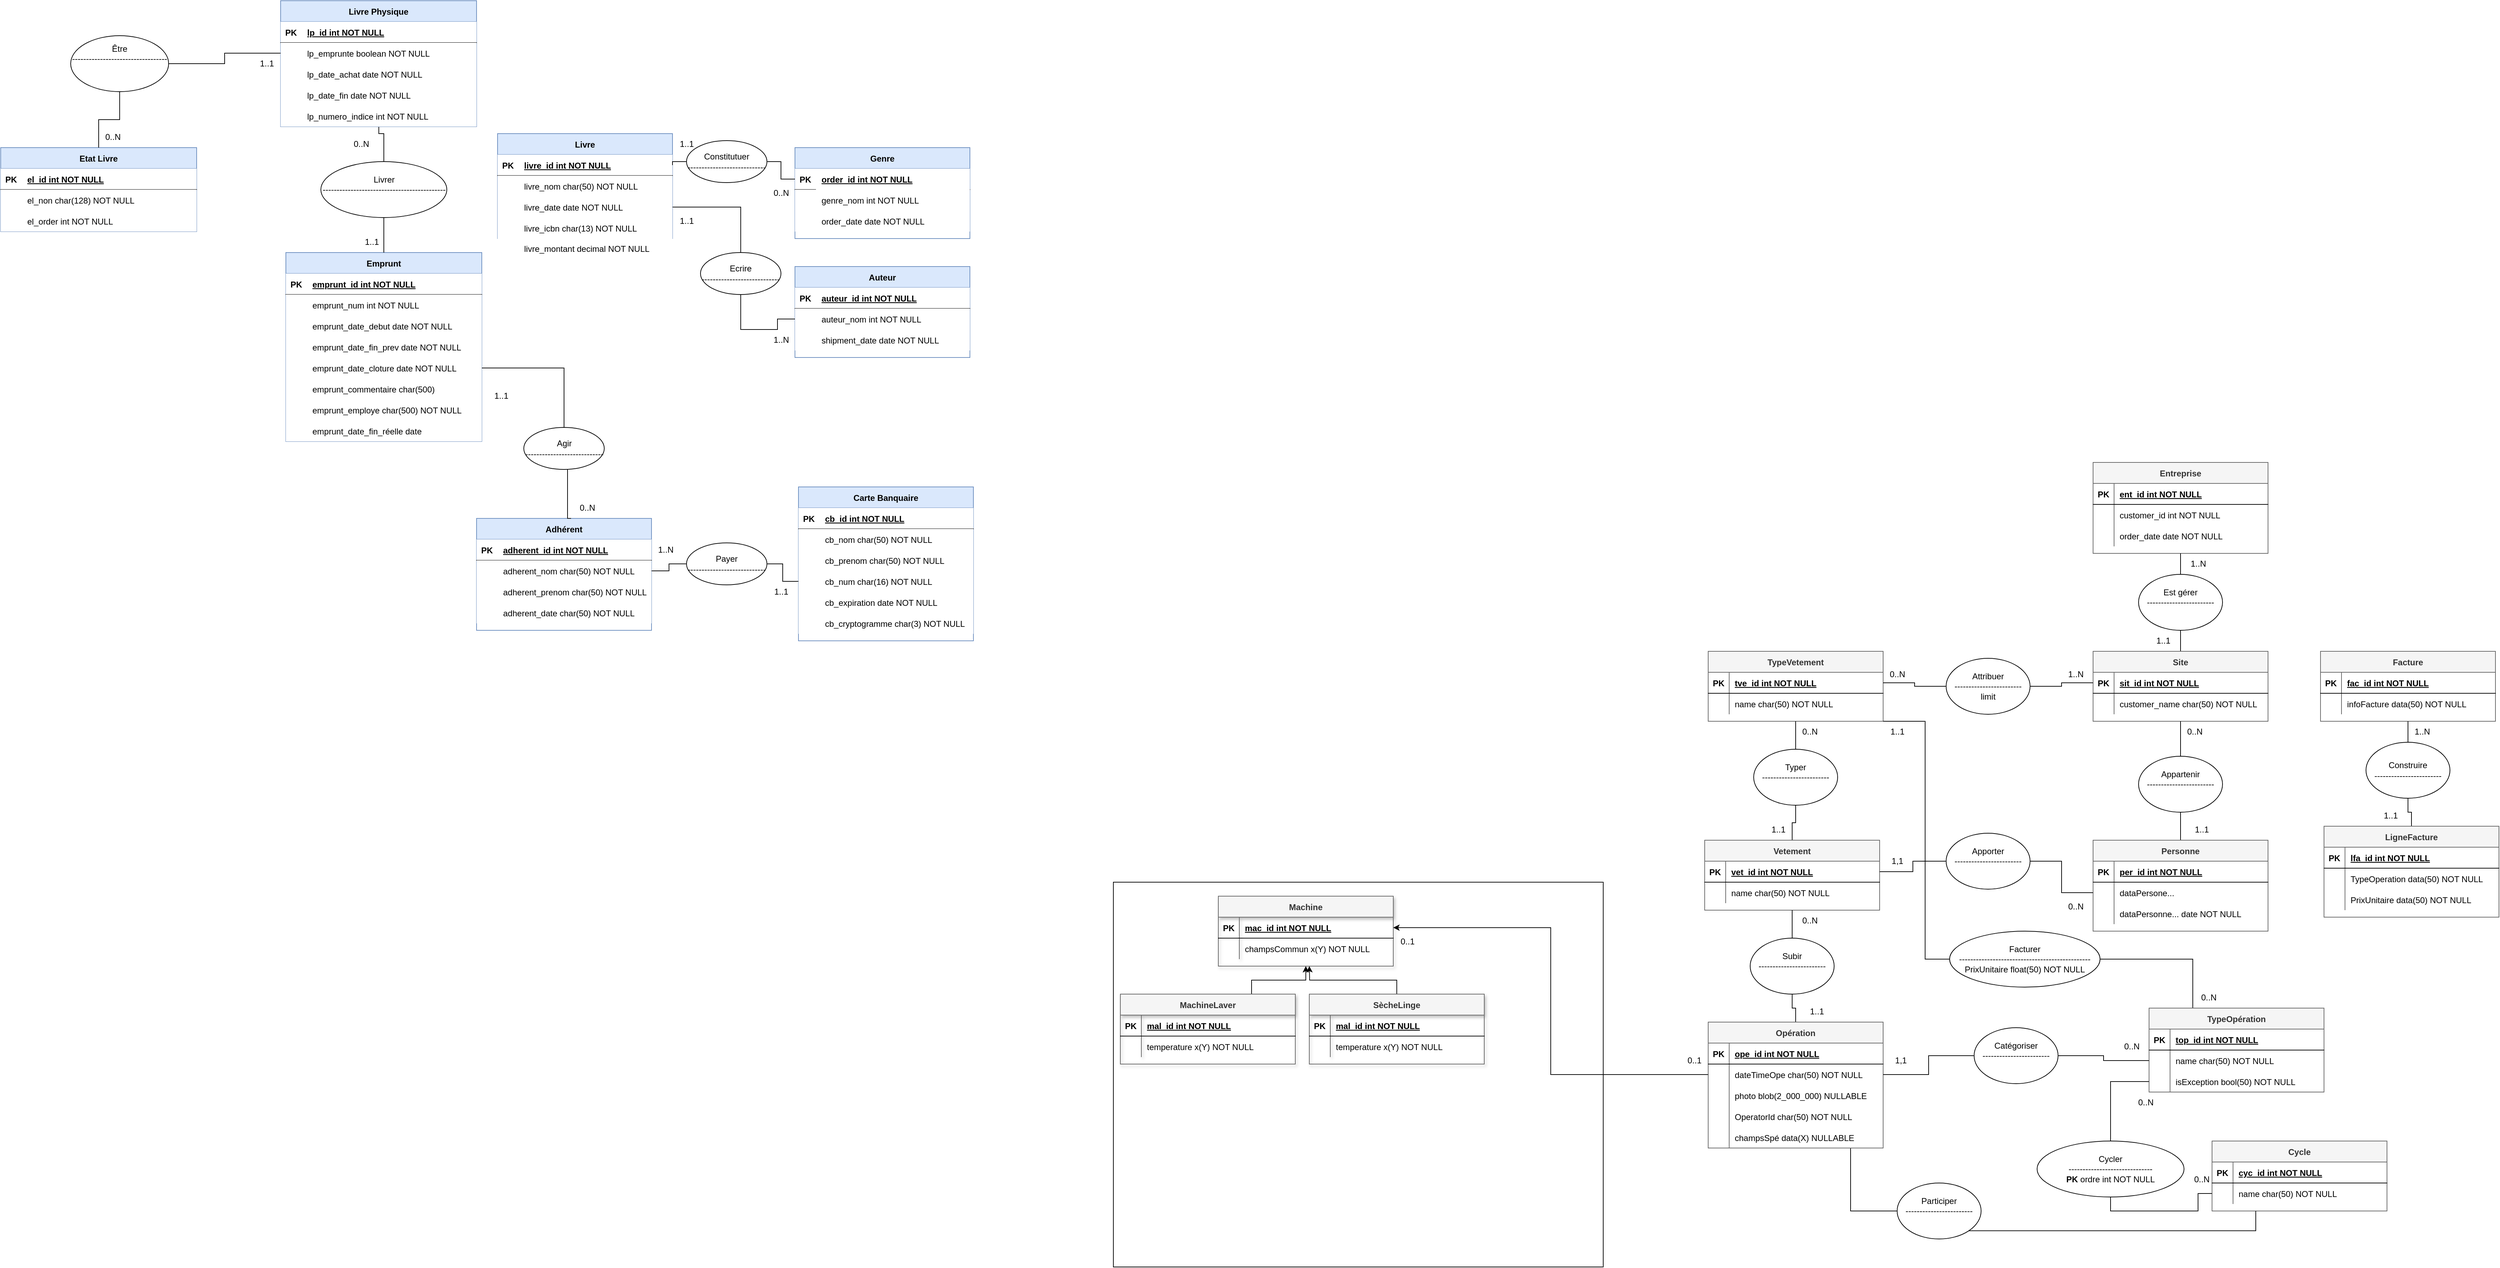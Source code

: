 <mxfile version="25.0.3">
  <diagram id="R2lEEEUBdFMjLlhIrx00" name="Page-1">
    <mxGraphModel dx="1900" dy="1665" grid="1" gridSize="10" guides="1" tooltips="1" connect="1" arrows="1" fold="1" page="1" pageScale="1" pageWidth="850" pageHeight="1100" math="0" shadow="0" extFonts="Permanent Marker^https://fonts.googleapis.com/css?family=Permanent+Marker">
      <root>
        <mxCell id="0" />
        <mxCell id="1" parent="0" />
        <mxCell id="C-vyLk0tnHw3VtMMgP7b-2" value="Genre" style="shape=table;startSize=30;container=1;collapsible=1;childLayout=tableLayout;fixedRows=1;rowLines=0;fontStyle=1;align=center;resizeLast=1;fillColor=#dae8fc;strokeColor=#6c8ebf;" parent="1" vertex="1">
          <mxGeometry x="425" y="-10" width="250" height="130" as="geometry" />
        </mxCell>
        <mxCell id="C-vyLk0tnHw3VtMMgP7b-3" value="" style="shape=partialRectangle;collapsible=0;dropTarget=0;pointerEvents=0;fillColor=default;points=[[0,0.5],[1,0.5]];portConstraint=eastwest;top=0;left=0;right=0;bottom=1;" parent="C-vyLk0tnHw3VtMMgP7b-2" vertex="1">
          <mxGeometry y="30" width="250" height="30" as="geometry" />
        </mxCell>
        <mxCell id="C-vyLk0tnHw3VtMMgP7b-4" value="PK" style="shape=partialRectangle;overflow=hidden;connectable=0;fillColor=none;top=0;left=0;bottom=0;right=0;fontStyle=1;" parent="C-vyLk0tnHw3VtMMgP7b-3" vertex="1">
          <mxGeometry width="30" height="30" as="geometry">
            <mxRectangle width="30" height="30" as="alternateBounds" />
          </mxGeometry>
        </mxCell>
        <mxCell id="C-vyLk0tnHw3VtMMgP7b-5" value="order_id int NOT NULL " style="shape=partialRectangle;overflow=hidden;connectable=0;fillColor=default;top=0;left=0;bottom=0;right=0;align=left;spacingLeft=6;fontStyle=5;" parent="C-vyLk0tnHw3VtMMgP7b-3" vertex="1">
          <mxGeometry x="30" width="220" height="30" as="geometry">
            <mxRectangle width="220" height="30" as="alternateBounds" />
          </mxGeometry>
        </mxCell>
        <mxCell id="C-vyLk0tnHw3VtMMgP7b-6" value="" style="shape=partialRectangle;collapsible=0;dropTarget=0;pointerEvents=0;fillColor=default;points=[[0,0.5],[1,0.5]];portConstraint=eastwest;top=0;left=0;right=0;bottom=0;" parent="C-vyLk0tnHw3VtMMgP7b-2" vertex="1">
          <mxGeometry y="60" width="250" height="30" as="geometry" />
        </mxCell>
        <mxCell id="C-vyLk0tnHw3VtMMgP7b-7" value="" style="shape=partialRectangle;overflow=hidden;connectable=0;fillColor=none;top=0;left=0;bottom=0;right=0;" parent="C-vyLk0tnHw3VtMMgP7b-6" vertex="1">
          <mxGeometry width="30" height="30" as="geometry">
            <mxRectangle width="30" height="30" as="alternateBounds" />
          </mxGeometry>
        </mxCell>
        <mxCell id="C-vyLk0tnHw3VtMMgP7b-8" value="genre_nom int NOT NULL" style="shape=partialRectangle;overflow=hidden;connectable=0;fillColor=none;top=0;left=0;bottom=0;right=0;align=left;spacingLeft=6;" parent="C-vyLk0tnHw3VtMMgP7b-6" vertex="1">
          <mxGeometry x="30" width="220" height="30" as="geometry">
            <mxRectangle width="220" height="30" as="alternateBounds" />
          </mxGeometry>
        </mxCell>
        <mxCell id="C-vyLk0tnHw3VtMMgP7b-9" value="" style="shape=partialRectangle;collapsible=0;dropTarget=0;pointerEvents=0;fillColor=default;points=[[0,0.5],[1,0.5]];portConstraint=eastwest;top=0;left=0;right=0;bottom=0;" parent="C-vyLk0tnHw3VtMMgP7b-2" vertex="1">
          <mxGeometry y="90" width="250" height="30" as="geometry" />
        </mxCell>
        <mxCell id="C-vyLk0tnHw3VtMMgP7b-10" value="" style="shape=partialRectangle;overflow=hidden;connectable=0;fillColor=none;top=0;left=0;bottom=0;right=0;" parent="C-vyLk0tnHw3VtMMgP7b-9" vertex="1">
          <mxGeometry width="30" height="30" as="geometry">
            <mxRectangle width="30" height="30" as="alternateBounds" />
          </mxGeometry>
        </mxCell>
        <mxCell id="C-vyLk0tnHw3VtMMgP7b-11" value="order_date date NOT NULL" style="shape=partialRectangle;overflow=hidden;connectable=0;fillColor=none;top=0;left=0;bottom=0;right=0;align=left;spacingLeft=6;" parent="C-vyLk0tnHw3VtMMgP7b-9" vertex="1">
          <mxGeometry x="30" width="220" height="30" as="geometry">
            <mxRectangle width="220" height="30" as="alternateBounds" />
          </mxGeometry>
        </mxCell>
        <mxCell id="C-vyLk0tnHw3VtMMgP7b-13" value="Auteur" style="shape=table;startSize=30;container=1;collapsible=1;childLayout=tableLayout;fixedRows=1;rowLines=0;fontStyle=1;align=center;resizeLast=1;fillColor=#dae8fc;strokeColor=#6c8ebf;" parent="1" vertex="1">
          <mxGeometry x="425" y="160" width="250" height="130" as="geometry" />
        </mxCell>
        <mxCell id="C-vyLk0tnHw3VtMMgP7b-14" value="" style="shape=partialRectangle;collapsible=0;dropTarget=0;pointerEvents=0;fillColor=default;points=[[0,0.5],[1,0.5]];portConstraint=eastwest;top=0;left=0;right=0;bottom=1;" parent="C-vyLk0tnHw3VtMMgP7b-13" vertex="1">
          <mxGeometry y="30" width="250" height="30" as="geometry" />
        </mxCell>
        <mxCell id="C-vyLk0tnHw3VtMMgP7b-15" value="PK" style="shape=partialRectangle;overflow=hidden;connectable=0;fillColor=none;top=0;left=0;bottom=0;right=0;fontStyle=1;" parent="C-vyLk0tnHw3VtMMgP7b-14" vertex="1">
          <mxGeometry width="30" height="30" as="geometry">
            <mxRectangle width="30" height="30" as="alternateBounds" />
          </mxGeometry>
        </mxCell>
        <mxCell id="C-vyLk0tnHw3VtMMgP7b-16" value="auteur_id int NOT NULL " style="shape=partialRectangle;overflow=hidden;connectable=0;fillColor=none;top=0;left=0;bottom=0;right=0;align=left;spacingLeft=6;fontStyle=5;" parent="C-vyLk0tnHw3VtMMgP7b-14" vertex="1">
          <mxGeometry x="30" width="220" height="30" as="geometry">
            <mxRectangle width="220" height="30" as="alternateBounds" />
          </mxGeometry>
        </mxCell>
        <mxCell id="C-vyLk0tnHw3VtMMgP7b-17" value="" style="shape=partialRectangle;collapsible=0;dropTarget=0;pointerEvents=0;fillColor=default;points=[[0,0.5],[1,0.5]];portConstraint=eastwest;top=0;left=0;right=0;bottom=0;" parent="C-vyLk0tnHw3VtMMgP7b-13" vertex="1">
          <mxGeometry y="60" width="250" height="30" as="geometry" />
        </mxCell>
        <mxCell id="C-vyLk0tnHw3VtMMgP7b-18" value="" style="shape=partialRectangle;overflow=hidden;connectable=0;fillColor=none;top=0;left=0;bottom=0;right=0;" parent="C-vyLk0tnHw3VtMMgP7b-17" vertex="1">
          <mxGeometry width="30" height="30" as="geometry">
            <mxRectangle width="30" height="30" as="alternateBounds" />
          </mxGeometry>
        </mxCell>
        <mxCell id="C-vyLk0tnHw3VtMMgP7b-19" value="auteur_nom int NOT NULL" style="shape=partialRectangle;overflow=hidden;connectable=0;fillColor=none;top=0;left=0;bottom=0;right=0;align=left;spacingLeft=6;" parent="C-vyLk0tnHw3VtMMgP7b-17" vertex="1">
          <mxGeometry x="30" width="220" height="30" as="geometry">
            <mxRectangle width="220" height="30" as="alternateBounds" />
          </mxGeometry>
        </mxCell>
        <mxCell id="C-vyLk0tnHw3VtMMgP7b-20" value="" style="shape=partialRectangle;collapsible=0;dropTarget=0;pointerEvents=0;fillColor=default;points=[[0,0.5],[1,0.5]];portConstraint=eastwest;top=0;left=0;right=0;bottom=0;" parent="C-vyLk0tnHw3VtMMgP7b-13" vertex="1">
          <mxGeometry y="90" width="250" height="30" as="geometry" />
        </mxCell>
        <mxCell id="C-vyLk0tnHw3VtMMgP7b-21" value="" style="shape=partialRectangle;overflow=hidden;connectable=0;fillColor=none;top=0;left=0;bottom=0;right=0;" parent="C-vyLk0tnHw3VtMMgP7b-20" vertex="1">
          <mxGeometry width="30" height="30" as="geometry">
            <mxRectangle width="30" height="30" as="alternateBounds" />
          </mxGeometry>
        </mxCell>
        <mxCell id="C-vyLk0tnHw3VtMMgP7b-22" value="shipment_date date NOT NULL" style="shape=partialRectangle;overflow=hidden;connectable=0;fillColor=none;top=0;left=0;bottom=0;right=0;align=left;spacingLeft=6;" parent="C-vyLk0tnHw3VtMMgP7b-20" vertex="1">
          <mxGeometry x="30" width="220" height="30" as="geometry">
            <mxRectangle width="220" height="30" as="alternateBounds" />
          </mxGeometry>
        </mxCell>
        <mxCell id="C-vyLk0tnHw3VtMMgP7b-23" value="Livre" style="shape=table;startSize=30;container=1;collapsible=1;childLayout=tableLayout;fixedRows=1;rowLines=0;fontStyle=1;align=center;resizeLast=1;fillColor=#dae8fc;strokeColor=#6c8ebf;" parent="1" vertex="1">
          <mxGeometry y="-30" width="250" height="150" as="geometry" />
        </mxCell>
        <mxCell id="C-vyLk0tnHw3VtMMgP7b-24" value="" style="shape=partialRectangle;collapsible=0;dropTarget=0;pointerEvents=0;fillColor=default;points=[[0,0.5],[1,0.5]];portConstraint=eastwest;top=0;left=0;right=0;bottom=1;" parent="C-vyLk0tnHw3VtMMgP7b-23" vertex="1">
          <mxGeometry y="30" width="250" height="30" as="geometry" />
        </mxCell>
        <mxCell id="C-vyLk0tnHw3VtMMgP7b-25" value="PK" style="shape=partialRectangle;overflow=hidden;connectable=0;fillColor=none;top=0;left=0;bottom=0;right=0;fontStyle=1;" parent="C-vyLk0tnHw3VtMMgP7b-24" vertex="1">
          <mxGeometry width="30" height="30" as="geometry">
            <mxRectangle width="30" height="30" as="alternateBounds" />
          </mxGeometry>
        </mxCell>
        <mxCell id="C-vyLk0tnHw3VtMMgP7b-26" value="livre_id int NOT NULL " style="shape=partialRectangle;overflow=hidden;connectable=0;fillColor=none;top=0;left=0;bottom=0;right=0;align=left;spacingLeft=6;fontStyle=5;" parent="C-vyLk0tnHw3VtMMgP7b-24" vertex="1">
          <mxGeometry x="30" width="220" height="30" as="geometry">
            <mxRectangle width="220" height="30" as="alternateBounds" />
          </mxGeometry>
        </mxCell>
        <mxCell id="C-vyLk0tnHw3VtMMgP7b-27" value="" style="shape=partialRectangle;collapsible=0;dropTarget=0;pointerEvents=0;fillColor=default;points=[[0,0.5],[1,0.5]];portConstraint=eastwest;top=0;left=0;right=0;bottom=0;" parent="C-vyLk0tnHw3VtMMgP7b-23" vertex="1">
          <mxGeometry y="60" width="250" height="30" as="geometry" />
        </mxCell>
        <mxCell id="C-vyLk0tnHw3VtMMgP7b-28" value="" style="shape=partialRectangle;overflow=hidden;connectable=0;fillColor=none;top=0;left=0;bottom=0;right=0;" parent="C-vyLk0tnHw3VtMMgP7b-27" vertex="1">
          <mxGeometry width="30" height="30" as="geometry">
            <mxRectangle width="30" height="30" as="alternateBounds" />
          </mxGeometry>
        </mxCell>
        <mxCell id="C-vyLk0tnHw3VtMMgP7b-29" value="livre_nom char(50) NOT NULL" style="shape=partialRectangle;overflow=hidden;connectable=0;fillColor=none;top=0;left=0;bottom=0;right=0;align=left;spacingLeft=6;" parent="C-vyLk0tnHw3VtMMgP7b-27" vertex="1">
          <mxGeometry x="30" width="220" height="30" as="geometry">
            <mxRectangle width="220" height="30" as="alternateBounds" />
          </mxGeometry>
        </mxCell>
        <mxCell id="9nmWSqKPoS6t1Ge8eT8l-11" value="Adhérent" style="shape=table;startSize=30;container=1;collapsible=1;childLayout=tableLayout;fixedRows=1;rowLines=0;fontStyle=1;align=center;resizeLast=1;fillColor=#dae8fc;strokeColor=#6c8ebf;fillStyle=solid;" parent="1" vertex="1">
          <mxGeometry x="-30" y="520" width="250" height="160" as="geometry" />
        </mxCell>
        <mxCell id="9nmWSqKPoS6t1Ge8eT8l-12" value="" style="shape=partialRectangle;collapsible=0;dropTarget=0;pointerEvents=0;fillColor=default;points=[[0,0.5],[1,0.5]];portConstraint=eastwest;top=0;left=0;right=0;bottom=1;" parent="9nmWSqKPoS6t1Ge8eT8l-11" vertex="1">
          <mxGeometry y="30" width="250" height="30" as="geometry" />
        </mxCell>
        <mxCell id="9nmWSqKPoS6t1Ge8eT8l-13" value="PK" style="shape=partialRectangle;overflow=hidden;connectable=0;fillColor=none;top=0;left=0;bottom=0;right=0;fontStyle=1;" parent="9nmWSqKPoS6t1Ge8eT8l-12" vertex="1">
          <mxGeometry width="30" height="30" as="geometry">
            <mxRectangle width="30" height="30" as="alternateBounds" />
          </mxGeometry>
        </mxCell>
        <mxCell id="9nmWSqKPoS6t1Ge8eT8l-14" value="adherent_id int NOT NULL " style="shape=partialRectangle;overflow=hidden;connectable=0;fillColor=none;top=0;left=0;bottom=0;right=0;align=left;spacingLeft=6;fontStyle=5;" parent="9nmWSqKPoS6t1Ge8eT8l-12" vertex="1">
          <mxGeometry x="30" width="220" height="30" as="geometry">
            <mxRectangle width="220" height="30" as="alternateBounds" />
          </mxGeometry>
        </mxCell>
        <mxCell id="9nmWSqKPoS6t1Ge8eT8l-15" value="" style="shape=partialRectangle;collapsible=0;dropTarget=0;pointerEvents=0;fillColor=default;points=[[0,0.5],[1,0.5]];portConstraint=eastwest;top=0;left=0;right=0;bottom=0;" parent="9nmWSqKPoS6t1Ge8eT8l-11" vertex="1">
          <mxGeometry y="60" width="250" height="30" as="geometry" />
        </mxCell>
        <mxCell id="9nmWSqKPoS6t1Ge8eT8l-16" value="" style="shape=partialRectangle;overflow=hidden;connectable=0;fillColor=none;top=0;left=0;bottom=0;right=0;" parent="9nmWSqKPoS6t1Ge8eT8l-15" vertex="1">
          <mxGeometry width="30" height="30" as="geometry">
            <mxRectangle width="30" height="30" as="alternateBounds" />
          </mxGeometry>
        </mxCell>
        <mxCell id="9nmWSqKPoS6t1Ge8eT8l-17" value="adherent_nom char(50) NOT NULL" style="shape=partialRectangle;overflow=hidden;connectable=0;fillColor=none;top=0;left=0;bottom=0;right=0;align=left;spacingLeft=6;" parent="9nmWSqKPoS6t1Ge8eT8l-15" vertex="1">
          <mxGeometry x="30" width="220" height="30" as="geometry">
            <mxRectangle width="220" height="30" as="alternateBounds" />
          </mxGeometry>
        </mxCell>
        <mxCell id="dUlKjvPJ4I6dwmv3kC1L-34" value="" style="shape=partialRectangle;collapsible=0;dropTarget=0;pointerEvents=0;fillColor=default;points=[[0,0.5],[1,0.5]];portConstraint=eastwest;top=0;left=0;right=0;bottom=0;" parent="9nmWSqKPoS6t1Ge8eT8l-11" vertex="1">
          <mxGeometry y="90" width="250" height="30" as="geometry" />
        </mxCell>
        <mxCell id="dUlKjvPJ4I6dwmv3kC1L-35" value="" style="shape=partialRectangle;overflow=hidden;connectable=0;fillColor=none;top=0;left=0;bottom=0;right=0;" parent="dUlKjvPJ4I6dwmv3kC1L-34" vertex="1">
          <mxGeometry width="30" height="30" as="geometry">
            <mxRectangle width="30" height="30" as="alternateBounds" />
          </mxGeometry>
        </mxCell>
        <mxCell id="dUlKjvPJ4I6dwmv3kC1L-36" value="adherent_prenom char(50) NOT NULL" style="shape=partialRectangle;overflow=hidden;connectable=0;fillColor=none;top=0;left=0;bottom=0;right=0;align=left;spacingLeft=6;" parent="dUlKjvPJ4I6dwmv3kC1L-34" vertex="1">
          <mxGeometry x="30" width="220" height="30" as="geometry">
            <mxRectangle width="220" height="30" as="alternateBounds" />
          </mxGeometry>
        </mxCell>
        <mxCell id="uHBwoi01O17H_SfrbztN-36" value="" style="shape=partialRectangle;collapsible=0;dropTarget=0;pointerEvents=0;fillColor=default;points=[[0,0.5],[1,0.5]];portConstraint=eastwest;top=0;left=0;right=0;bottom=0;" vertex="1" parent="9nmWSqKPoS6t1Ge8eT8l-11">
          <mxGeometry y="120" width="250" height="30" as="geometry" />
        </mxCell>
        <mxCell id="uHBwoi01O17H_SfrbztN-37" value="" style="shape=partialRectangle;overflow=hidden;connectable=0;fillColor=none;top=0;left=0;bottom=0;right=0;" vertex="1" parent="uHBwoi01O17H_SfrbztN-36">
          <mxGeometry width="30" height="30" as="geometry">
            <mxRectangle width="30" height="30" as="alternateBounds" />
          </mxGeometry>
        </mxCell>
        <mxCell id="uHBwoi01O17H_SfrbztN-38" value="adherent_date char(50) NOT NULL" style="shape=partialRectangle;overflow=hidden;connectable=0;fillColor=none;top=0;left=0;bottom=0;right=0;align=left;spacingLeft=6;" vertex="1" parent="uHBwoi01O17H_SfrbztN-36">
          <mxGeometry x="30" width="220" height="30" as="geometry">
            <mxRectangle width="220" height="30" as="alternateBounds" />
          </mxGeometry>
        </mxCell>
        <mxCell id="9nmWSqKPoS6t1Ge8eT8l-205" value="" style="shape=partialRectangle;collapsible=0;dropTarget=0;pointerEvents=0;fillColor=default;points=[[0,0.5],[1,0.5]];portConstraint=eastwest;top=0;left=0;right=0;bottom=0;" parent="1" vertex="1">
          <mxGeometry y="60" width="250" height="30" as="geometry" />
        </mxCell>
        <mxCell id="9nmWSqKPoS6t1Ge8eT8l-206" value="" style="shape=partialRectangle;overflow=hidden;connectable=0;fillColor=none;top=0;left=0;bottom=0;right=0;" parent="9nmWSqKPoS6t1Ge8eT8l-205" vertex="1">
          <mxGeometry width="30" height="30" as="geometry">
            <mxRectangle width="30" height="30" as="alternateBounds" />
          </mxGeometry>
        </mxCell>
        <mxCell id="9nmWSqKPoS6t1Ge8eT8l-207" value="livre_date date NOT NULL" style="shape=partialRectangle;overflow=hidden;connectable=0;fillColor=none;top=0;left=0;bottom=0;right=0;align=left;spacingLeft=6;" parent="9nmWSqKPoS6t1Ge8eT8l-205" vertex="1">
          <mxGeometry x="30" width="220" height="30" as="geometry">
            <mxRectangle width="220" height="30" as="alternateBounds" />
          </mxGeometry>
        </mxCell>
        <mxCell id="9nmWSqKPoS6t1Ge8eT8l-208" value="" style="shape=partialRectangle;collapsible=0;dropTarget=0;pointerEvents=0;fillColor=default;points=[[0,0.5],[1,0.5]];portConstraint=eastwest;top=0;left=0;right=0;bottom=0;" parent="1" vertex="1">
          <mxGeometry y="90" width="250" height="30" as="geometry" />
        </mxCell>
        <mxCell id="9nmWSqKPoS6t1Ge8eT8l-209" value="" style="shape=partialRectangle;overflow=hidden;connectable=0;fillColor=none;top=0;left=0;bottom=0;right=0;" parent="9nmWSqKPoS6t1Ge8eT8l-208" vertex="1">
          <mxGeometry width="30" height="30" as="geometry">
            <mxRectangle width="30" height="30" as="alternateBounds" />
          </mxGeometry>
        </mxCell>
        <mxCell id="9nmWSqKPoS6t1Ge8eT8l-210" value="livre_icbn char(13) NOT NULL" style="shape=partialRectangle;overflow=hidden;connectable=0;fillColor=none;top=0;left=0;bottom=0;right=0;align=left;spacingLeft=6;" parent="9nmWSqKPoS6t1Ge8eT8l-208" vertex="1">
          <mxGeometry x="30" width="220" height="30" as="geometry">
            <mxRectangle width="220" height="30" as="alternateBounds" />
          </mxGeometry>
        </mxCell>
        <mxCell id="9nmWSqKPoS6t1Ge8eT8l-23" value="Emprunt" style="shape=table;startSize=30;container=1;collapsible=1;childLayout=tableLayout;fixedRows=1;rowLines=0;fontStyle=1;align=center;resizeLast=1;fillColor=#dae8fc;strokeColor=#6c8ebf;" parent="1" vertex="1">
          <mxGeometry x="-302.5" y="140" width="280" height="270" as="geometry" />
        </mxCell>
        <mxCell id="9nmWSqKPoS6t1Ge8eT8l-24" value="" style="shape=partialRectangle;collapsible=0;dropTarget=0;pointerEvents=0;fillColor=default;points=[[0,0.5],[1,0.5]];portConstraint=eastwest;top=0;left=0;right=0;bottom=1;" parent="9nmWSqKPoS6t1Ge8eT8l-23" vertex="1">
          <mxGeometry y="30" width="280" height="30" as="geometry" />
        </mxCell>
        <mxCell id="9nmWSqKPoS6t1Ge8eT8l-25" value="PK" style="shape=partialRectangle;overflow=hidden;connectable=0;fillColor=none;top=0;left=0;bottom=0;right=0;fontStyle=1;" parent="9nmWSqKPoS6t1Ge8eT8l-24" vertex="1">
          <mxGeometry width="30" height="30" as="geometry">
            <mxRectangle width="30" height="30" as="alternateBounds" />
          </mxGeometry>
        </mxCell>
        <mxCell id="9nmWSqKPoS6t1Ge8eT8l-26" value="emprunt_id int NOT NULL " style="shape=partialRectangle;overflow=hidden;connectable=0;fillColor=none;top=0;left=0;bottom=0;right=0;align=left;spacingLeft=6;fontStyle=5;" parent="9nmWSqKPoS6t1Ge8eT8l-24" vertex="1">
          <mxGeometry x="30" width="250" height="30" as="geometry">
            <mxRectangle width="250" height="30" as="alternateBounds" />
          </mxGeometry>
        </mxCell>
        <mxCell id="9nmWSqKPoS6t1Ge8eT8l-27" value="" style="shape=partialRectangle;collapsible=0;dropTarget=0;pointerEvents=0;fillColor=default;points=[[0,0.5],[1,0.5]];portConstraint=eastwest;top=0;left=0;right=0;bottom=0;" parent="9nmWSqKPoS6t1Ge8eT8l-23" vertex="1">
          <mxGeometry y="60" width="280" height="30" as="geometry" />
        </mxCell>
        <mxCell id="9nmWSqKPoS6t1Ge8eT8l-28" value="" style="shape=partialRectangle;overflow=hidden;connectable=0;fillColor=none;top=0;left=0;bottom=0;right=0;" parent="9nmWSqKPoS6t1Ge8eT8l-27" vertex="1">
          <mxGeometry width="30" height="30" as="geometry">
            <mxRectangle width="30" height="30" as="alternateBounds" />
          </mxGeometry>
        </mxCell>
        <mxCell id="9nmWSqKPoS6t1Ge8eT8l-29" value="emprunt_num int NOT NULL" style="shape=partialRectangle;overflow=hidden;connectable=0;fillColor=none;top=0;left=0;bottom=0;right=0;align=left;spacingLeft=6;" parent="9nmWSqKPoS6t1Ge8eT8l-27" vertex="1">
          <mxGeometry x="30" width="250" height="30" as="geometry">
            <mxRectangle width="250" height="30" as="alternateBounds" />
          </mxGeometry>
        </mxCell>
        <mxCell id="9nmWSqKPoS6t1Ge8eT8l-30" value="" style="shape=partialRectangle;collapsible=0;dropTarget=0;pointerEvents=0;fillColor=default;points=[[0,0.5],[1,0.5]];portConstraint=eastwest;top=0;left=0;right=0;bottom=0;" parent="9nmWSqKPoS6t1Ge8eT8l-23" vertex="1">
          <mxGeometry y="90" width="280" height="30" as="geometry" />
        </mxCell>
        <mxCell id="9nmWSqKPoS6t1Ge8eT8l-31" value="" style="shape=partialRectangle;overflow=hidden;connectable=0;fillColor=none;top=0;left=0;bottom=0;right=0;" parent="9nmWSqKPoS6t1Ge8eT8l-30" vertex="1">
          <mxGeometry width="30" height="30" as="geometry">
            <mxRectangle width="30" height="30" as="alternateBounds" />
          </mxGeometry>
        </mxCell>
        <mxCell id="9nmWSqKPoS6t1Ge8eT8l-32" value="emprunt_date_debut date NOT NULL" style="shape=partialRectangle;overflow=hidden;connectable=0;fillColor=none;top=0;left=0;bottom=0;right=0;align=left;spacingLeft=6;" parent="9nmWSqKPoS6t1Ge8eT8l-30" vertex="1">
          <mxGeometry x="30" width="250" height="30" as="geometry">
            <mxRectangle width="250" height="30" as="alternateBounds" />
          </mxGeometry>
        </mxCell>
        <mxCell id="9nmWSqKPoS6t1Ge8eT8l-400" value="" style="shape=partialRectangle;collapsible=0;dropTarget=0;pointerEvents=0;fillColor=default;points=[[0,0.5],[1,0.5]];portConstraint=eastwest;top=0;left=0;right=0;bottom=0;" parent="9nmWSqKPoS6t1Ge8eT8l-23" vertex="1">
          <mxGeometry y="120" width="280" height="30" as="geometry" />
        </mxCell>
        <mxCell id="9nmWSqKPoS6t1Ge8eT8l-401" value="" style="shape=partialRectangle;overflow=hidden;connectable=0;fillColor=none;top=0;left=0;bottom=0;right=0;" parent="9nmWSqKPoS6t1Ge8eT8l-400" vertex="1">
          <mxGeometry width="30" height="30" as="geometry">
            <mxRectangle width="30" height="30" as="alternateBounds" />
          </mxGeometry>
        </mxCell>
        <mxCell id="9nmWSqKPoS6t1Ge8eT8l-402" value="emprunt_date_fin_prev date NOT NULL" style="shape=partialRectangle;overflow=hidden;connectable=0;fillColor=none;top=0;left=0;bottom=0;right=0;align=left;spacingLeft=6;" parent="9nmWSqKPoS6t1Ge8eT8l-400" vertex="1">
          <mxGeometry x="30" width="250" height="30" as="geometry">
            <mxRectangle width="250" height="30" as="alternateBounds" />
          </mxGeometry>
        </mxCell>
        <mxCell id="dUlKjvPJ4I6dwmv3kC1L-50" value="" style="shape=partialRectangle;collapsible=0;dropTarget=0;pointerEvents=0;fillColor=default;points=[[0,0.5],[1,0.5]];portConstraint=eastwest;top=0;left=0;right=0;bottom=0;" parent="9nmWSqKPoS6t1Ge8eT8l-23" vertex="1">
          <mxGeometry y="150" width="280" height="30" as="geometry" />
        </mxCell>
        <mxCell id="dUlKjvPJ4I6dwmv3kC1L-51" value="" style="shape=partialRectangle;overflow=hidden;connectable=0;fillColor=none;top=0;left=0;bottom=0;right=0;" parent="dUlKjvPJ4I6dwmv3kC1L-50" vertex="1">
          <mxGeometry width="30" height="30" as="geometry">
            <mxRectangle width="30" height="30" as="alternateBounds" />
          </mxGeometry>
        </mxCell>
        <mxCell id="dUlKjvPJ4I6dwmv3kC1L-52" value="emprunt_date_cloture date NOT NULL" style="shape=partialRectangle;overflow=hidden;connectable=0;fillColor=none;top=0;left=0;bottom=0;right=0;align=left;spacingLeft=6;" parent="dUlKjvPJ4I6dwmv3kC1L-50" vertex="1">
          <mxGeometry x="30" width="250" height="30" as="geometry">
            <mxRectangle width="250" height="30" as="alternateBounds" />
          </mxGeometry>
        </mxCell>
        <mxCell id="dUlKjvPJ4I6dwmv3kC1L-53" value="" style="shape=partialRectangle;collapsible=0;dropTarget=0;pointerEvents=0;fillColor=default;points=[[0,0.5],[1,0.5]];portConstraint=eastwest;top=0;left=0;right=0;bottom=0;" parent="9nmWSqKPoS6t1Ge8eT8l-23" vertex="1">
          <mxGeometry y="180" width="280" height="30" as="geometry" />
        </mxCell>
        <mxCell id="dUlKjvPJ4I6dwmv3kC1L-54" value="" style="shape=partialRectangle;overflow=hidden;connectable=0;fillColor=none;top=0;left=0;bottom=0;right=0;" parent="dUlKjvPJ4I6dwmv3kC1L-53" vertex="1">
          <mxGeometry width="30" height="30" as="geometry">
            <mxRectangle width="30" height="30" as="alternateBounds" />
          </mxGeometry>
        </mxCell>
        <mxCell id="dUlKjvPJ4I6dwmv3kC1L-55" value="emprunt_commentaire char(500) " style="shape=partialRectangle;overflow=hidden;connectable=0;fillColor=none;top=0;left=0;bottom=0;right=0;align=left;spacingLeft=6;" parent="dUlKjvPJ4I6dwmv3kC1L-53" vertex="1">
          <mxGeometry x="30" width="250" height="30" as="geometry">
            <mxRectangle width="250" height="30" as="alternateBounds" />
          </mxGeometry>
        </mxCell>
        <mxCell id="uHBwoi01O17H_SfrbztN-1" value="" style="shape=partialRectangle;collapsible=0;dropTarget=0;pointerEvents=0;fillColor=default;points=[[0,0.5],[1,0.5]];portConstraint=eastwest;top=0;left=0;right=0;bottom=0;" vertex="1" parent="9nmWSqKPoS6t1Ge8eT8l-23">
          <mxGeometry y="210" width="280" height="30" as="geometry" />
        </mxCell>
        <mxCell id="uHBwoi01O17H_SfrbztN-2" value="" style="shape=partialRectangle;overflow=hidden;connectable=0;fillColor=none;top=0;left=0;bottom=0;right=0;" vertex="1" parent="uHBwoi01O17H_SfrbztN-1">
          <mxGeometry width="30" height="30" as="geometry">
            <mxRectangle width="30" height="30" as="alternateBounds" />
          </mxGeometry>
        </mxCell>
        <mxCell id="uHBwoi01O17H_SfrbztN-3" value="emprunt_employe char(500) NOT NULL " style="shape=partialRectangle;overflow=hidden;connectable=0;fillColor=none;top=0;left=0;bottom=0;right=0;align=left;spacingLeft=6;" vertex="1" parent="uHBwoi01O17H_SfrbztN-1">
          <mxGeometry x="30" width="250" height="30" as="geometry">
            <mxRectangle width="250" height="30" as="alternateBounds" />
          </mxGeometry>
        </mxCell>
        <mxCell id="uHBwoi01O17H_SfrbztN-29" value="" style="shape=partialRectangle;collapsible=0;dropTarget=0;pointerEvents=0;fillColor=default;points=[[0,0.5],[1,0.5]];portConstraint=eastwest;top=0;left=0;right=0;bottom=0;" vertex="1" parent="9nmWSqKPoS6t1Ge8eT8l-23">
          <mxGeometry y="240" width="280" height="30" as="geometry" />
        </mxCell>
        <mxCell id="uHBwoi01O17H_SfrbztN-30" value="" style="shape=partialRectangle;overflow=hidden;connectable=0;fillColor=none;top=0;left=0;bottom=0;right=0;" vertex="1" parent="uHBwoi01O17H_SfrbztN-29">
          <mxGeometry width="30" height="30" as="geometry">
            <mxRectangle width="30" height="30" as="alternateBounds" />
          </mxGeometry>
        </mxCell>
        <mxCell id="uHBwoi01O17H_SfrbztN-31" value="emprunt_date_fin_réelle date " style="shape=partialRectangle;overflow=hidden;connectable=0;fillColor=none;top=0;left=0;bottom=0;right=0;align=left;spacingLeft=6;" vertex="1" parent="uHBwoi01O17H_SfrbztN-29">
          <mxGeometry x="30" width="250" height="30" as="geometry">
            <mxRectangle width="250" height="30" as="alternateBounds" />
          </mxGeometry>
        </mxCell>
        <mxCell id="9nmWSqKPoS6t1Ge8eT8l-220" style="edgeStyle=orthogonalEdgeStyle;rounded=0;orthogonalLoop=1;jettySize=auto;html=1;exitX=0.5;exitY=0;exitDx=0;exitDy=0;entryX=0.5;entryY=1;entryDx=0;entryDy=0;endArrow=none;endFill=0;" parent="1" source="9nmWSqKPoS6t1Ge8eT8l-221" target="9nmWSqKPoS6t1Ge8eT8l-310" edge="1">
          <mxGeometry relative="1" as="geometry" />
        </mxCell>
        <mxCell id="9nmWSqKPoS6t1Ge8eT8l-221" value="Opération" style="shape=table;startSize=30;container=1;collapsible=1;childLayout=tableLayout;fixedRows=1;rowLines=0;fontStyle=1;align=center;resizeLast=1;fillColor=#f5f5f5;fontColor=#333333;strokeColor=#666666;" parent="1" vertex="1">
          <mxGeometry x="1730" y="1240" width="250" height="180" as="geometry" />
        </mxCell>
        <mxCell id="9nmWSqKPoS6t1Ge8eT8l-222" value="" style="shape=partialRectangle;collapsible=0;dropTarget=0;pointerEvents=0;fillColor=none;points=[[0,0.5],[1,0.5]];portConstraint=eastwest;top=0;left=0;right=0;bottom=1;" parent="9nmWSqKPoS6t1Ge8eT8l-221" vertex="1">
          <mxGeometry y="30" width="250" height="30" as="geometry" />
        </mxCell>
        <mxCell id="9nmWSqKPoS6t1Ge8eT8l-223" value="PK" style="shape=partialRectangle;overflow=hidden;connectable=0;fillColor=none;top=0;left=0;bottom=0;right=0;fontStyle=1;" parent="9nmWSqKPoS6t1Ge8eT8l-222" vertex="1">
          <mxGeometry width="30" height="30" as="geometry">
            <mxRectangle width="30" height="30" as="alternateBounds" />
          </mxGeometry>
        </mxCell>
        <mxCell id="9nmWSqKPoS6t1Ge8eT8l-224" value="ope_id int NOT NULL " style="shape=partialRectangle;overflow=hidden;connectable=0;fillColor=none;top=0;left=0;bottom=0;right=0;align=left;spacingLeft=6;fontStyle=5;" parent="9nmWSqKPoS6t1Ge8eT8l-222" vertex="1">
          <mxGeometry x="30" width="220" height="30" as="geometry">
            <mxRectangle width="220" height="30" as="alternateBounds" />
          </mxGeometry>
        </mxCell>
        <mxCell id="9nmWSqKPoS6t1Ge8eT8l-225" value="" style="shape=partialRectangle;collapsible=0;dropTarget=0;pointerEvents=0;fillColor=none;points=[[0,0.5],[1,0.5]];portConstraint=eastwest;top=0;left=0;right=0;bottom=0;" parent="9nmWSqKPoS6t1Ge8eT8l-221" vertex="1">
          <mxGeometry y="60" width="250" height="30" as="geometry" />
        </mxCell>
        <mxCell id="9nmWSqKPoS6t1Ge8eT8l-226" value="" style="shape=partialRectangle;overflow=hidden;connectable=0;fillColor=none;top=0;left=0;bottom=0;right=0;" parent="9nmWSqKPoS6t1Ge8eT8l-225" vertex="1">
          <mxGeometry width="30" height="30" as="geometry">
            <mxRectangle width="30" height="30" as="alternateBounds" />
          </mxGeometry>
        </mxCell>
        <mxCell id="9nmWSqKPoS6t1Ge8eT8l-227" value="dateTimeOpe char(50) NOT NULL" style="shape=partialRectangle;overflow=hidden;connectable=0;fillColor=none;top=0;left=0;bottom=0;right=0;align=left;spacingLeft=6;" parent="9nmWSqKPoS6t1Ge8eT8l-225" vertex="1">
          <mxGeometry x="30" width="220" height="30" as="geometry">
            <mxRectangle width="220" height="30" as="alternateBounds" />
          </mxGeometry>
        </mxCell>
        <mxCell id="9nmWSqKPoS6t1Ge8eT8l-228" value="" style="shape=partialRectangle;collapsible=0;dropTarget=0;pointerEvents=0;fillColor=none;points=[[0,0.5],[1,0.5]];portConstraint=eastwest;top=0;left=0;right=0;bottom=0;" parent="9nmWSqKPoS6t1Ge8eT8l-221" vertex="1">
          <mxGeometry y="90" width="250" height="30" as="geometry" />
        </mxCell>
        <mxCell id="9nmWSqKPoS6t1Ge8eT8l-229" value="" style="shape=partialRectangle;overflow=hidden;connectable=0;fillColor=none;top=0;left=0;bottom=0;right=0;" parent="9nmWSqKPoS6t1Ge8eT8l-228" vertex="1">
          <mxGeometry width="30" height="30" as="geometry">
            <mxRectangle width="30" height="30" as="alternateBounds" />
          </mxGeometry>
        </mxCell>
        <mxCell id="9nmWSqKPoS6t1Ge8eT8l-230" value="photo blob(2_000_000) NULLABLE" style="shape=partialRectangle;overflow=hidden;connectable=0;fillColor=none;top=0;left=0;bottom=0;right=0;align=left;spacingLeft=6;" parent="9nmWSqKPoS6t1Ge8eT8l-228" vertex="1">
          <mxGeometry x="30" width="220" height="30" as="geometry">
            <mxRectangle width="220" height="30" as="alternateBounds" />
          </mxGeometry>
        </mxCell>
        <mxCell id="9nmWSqKPoS6t1Ge8eT8l-231" value="" style="shape=partialRectangle;collapsible=0;dropTarget=0;pointerEvents=0;fillColor=none;points=[[0,0.5],[1,0.5]];portConstraint=eastwest;top=0;left=0;right=0;bottom=0;" parent="9nmWSqKPoS6t1Ge8eT8l-221" vertex="1">
          <mxGeometry y="120" width="250" height="30" as="geometry" />
        </mxCell>
        <mxCell id="9nmWSqKPoS6t1Ge8eT8l-232" value="" style="shape=partialRectangle;overflow=hidden;connectable=0;fillColor=none;top=0;left=0;bottom=0;right=0;" parent="9nmWSqKPoS6t1Ge8eT8l-231" vertex="1">
          <mxGeometry width="30" height="30" as="geometry">
            <mxRectangle width="30" height="30" as="alternateBounds" />
          </mxGeometry>
        </mxCell>
        <mxCell id="9nmWSqKPoS6t1Ge8eT8l-233" value="OperatorId char(50) NOT NULL" style="shape=partialRectangle;overflow=hidden;connectable=0;fillColor=none;top=0;left=0;bottom=0;right=0;align=left;spacingLeft=6;" parent="9nmWSqKPoS6t1Ge8eT8l-231" vertex="1">
          <mxGeometry x="30" width="220" height="30" as="geometry">
            <mxRectangle width="220" height="30" as="alternateBounds" />
          </mxGeometry>
        </mxCell>
        <mxCell id="9nmWSqKPoS6t1Ge8eT8l-234" value="" style="shape=partialRectangle;collapsible=0;dropTarget=0;pointerEvents=0;fillColor=none;points=[[0,0.5],[1,0.5]];portConstraint=eastwest;top=0;left=0;right=0;bottom=0;" parent="9nmWSqKPoS6t1Ge8eT8l-221" vertex="1">
          <mxGeometry y="150" width="250" height="30" as="geometry" />
        </mxCell>
        <mxCell id="9nmWSqKPoS6t1Ge8eT8l-235" value="" style="shape=partialRectangle;overflow=hidden;connectable=0;fillColor=none;top=0;left=0;bottom=0;right=0;" parent="9nmWSqKPoS6t1Ge8eT8l-234" vertex="1">
          <mxGeometry width="30" height="30" as="geometry">
            <mxRectangle width="30" height="30" as="alternateBounds" />
          </mxGeometry>
        </mxCell>
        <mxCell id="9nmWSqKPoS6t1Ge8eT8l-236" value="champsSpé data(X) NULLABLE" style="shape=partialRectangle;overflow=hidden;connectable=0;fillColor=none;top=0;left=0;bottom=0;right=0;align=left;spacingLeft=6;" parent="9nmWSqKPoS6t1Ge8eT8l-234" vertex="1">
          <mxGeometry x="30" width="220" height="30" as="geometry">
            <mxRectangle width="220" height="30" as="alternateBounds" />
          </mxGeometry>
        </mxCell>
        <mxCell id="9nmWSqKPoS6t1Ge8eT8l-237" value="Entreprise" style="shape=table;startSize=30;container=1;collapsible=1;childLayout=tableLayout;fixedRows=1;rowLines=0;fontStyle=1;align=center;resizeLast=1;fillColor=#f5f5f5;fontColor=#333333;strokeColor=#666666;" parent="1" vertex="1">
          <mxGeometry x="2280" y="440" width="250" height="130" as="geometry" />
        </mxCell>
        <mxCell id="9nmWSqKPoS6t1Ge8eT8l-238" value="" style="shape=partialRectangle;collapsible=0;dropTarget=0;pointerEvents=0;fillColor=none;points=[[0,0.5],[1,0.5]];portConstraint=eastwest;top=0;left=0;right=0;bottom=1;" parent="9nmWSqKPoS6t1Ge8eT8l-237" vertex="1">
          <mxGeometry y="30" width="250" height="30" as="geometry" />
        </mxCell>
        <mxCell id="9nmWSqKPoS6t1Ge8eT8l-239" value="PK" style="shape=partialRectangle;overflow=hidden;connectable=0;fillColor=none;top=0;left=0;bottom=0;right=0;fontStyle=1;" parent="9nmWSqKPoS6t1Ge8eT8l-238" vertex="1">
          <mxGeometry width="30" height="30" as="geometry">
            <mxRectangle width="30" height="30" as="alternateBounds" />
          </mxGeometry>
        </mxCell>
        <mxCell id="9nmWSqKPoS6t1Ge8eT8l-240" value="ent_id int NOT NULL " style="shape=partialRectangle;overflow=hidden;connectable=0;fillColor=none;top=0;left=0;bottom=0;right=0;align=left;spacingLeft=6;fontStyle=5;" parent="9nmWSqKPoS6t1Ge8eT8l-238" vertex="1">
          <mxGeometry x="30" width="220" height="30" as="geometry">
            <mxRectangle width="220" height="30" as="alternateBounds" />
          </mxGeometry>
        </mxCell>
        <mxCell id="9nmWSqKPoS6t1Ge8eT8l-241" value="" style="shape=partialRectangle;collapsible=0;dropTarget=0;pointerEvents=0;fillColor=none;points=[[0,0.5],[1,0.5]];portConstraint=eastwest;top=0;left=0;right=0;bottom=0;" parent="9nmWSqKPoS6t1Ge8eT8l-237" vertex="1">
          <mxGeometry y="60" width="250" height="30" as="geometry" />
        </mxCell>
        <mxCell id="9nmWSqKPoS6t1Ge8eT8l-242" value="" style="shape=partialRectangle;overflow=hidden;connectable=0;fillColor=none;top=0;left=0;bottom=0;right=0;" parent="9nmWSqKPoS6t1Ge8eT8l-241" vertex="1">
          <mxGeometry width="30" height="30" as="geometry">
            <mxRectangle width="30" height="30" as="alternateBounds" />
          </mxGeometry>
        </mxCell>
        <mxCell id="9nmWSqKPoS6t1Ge8eT8l-243" value="customer_id int NOT NULL" style="shape=partialRectangle;overflow=hidden;connectable=0;fillColor=none;top=0;left=0;bottom=0;right=0;align=left;spacingLeft=6;" parent="9nmWSqKPoS6t1Ge8eT8l-241" vertex="1">
          <mxGeometry x="30" width="220" height="30" as="geometry">
            <mxRectangle width="220" height="30" as="alternateBounds" />
          </mxGeometry>
        </mxCell>
        <mxCell id="9nmWSqKPoS6t1Ge8eT8l-244" value="" style="shape=partialRectangle;collapsible=0;dropTarget=0;pointerEvents=0;fillColor=none;points=[[0,0.5],[1,0.5]];portConstraint=eastwest;top=0;left=0;right=0;bottom=0;" parent="9nmWSqKPoS6t1Ge8eT8l-237" vertex="1">
          <mxGeometry y="90" width="250" height="30" as="geometry" />
        </mxCell>
        <mxCell id="9nmWSqKPoS6t1Ge8eT8l-245" value="" style="shape=partialRectangle;overflow=hidden;connectable=0;fillColor=none;top=0;left=0;bottom=0;right=0;" parent="9nmWSqKPoS6t1Ge8eT8l-244" vertex="1">
          <mxGeometry width="30" height="30" as="geometry">
            <mxRectangle width="30" height="30" as="alternateBounds" />
          </mxGeometry>
        </mxCell>
        <mxCell id="9nmWSqKPoS6t1Ge8eT8l-246" value="order_date date NOT NULL" style="shape=partialRectangle;overflow=hidden;connectable=0;fillColor=none;top=0;left=0;bottom=0;right=0;align=left;spacingLeft=6;" parent="9nmWSqKPoS6t1Ge8eT8l-244" vertex="1">
          <mxGeometry x="30" width="220" height="30" as="geometry">
            <mxRectangle width="220" height="30" as="alternateBounds" />
          </mxGeometry>
        </mxCell>
        <mxCell id="9nmWSqKPoS6t1Ge8eT8l-247" style="edgeStyle=orthogonalEdgeStyle;rounded=0;orthogonalLoop=1;jettySize=auto;html=1;exitX=0.5;exitY=0;exitDx=0;exitDy=0;entryX=0.5;entryY=1;entryDx=0;entryDy=0;endArrow=none;endFill=0;" parent="1" source="9nmWSqKPoS6t1Ge8eT8l-248" target="9nmWSqKPoS6t1Ge8eT8l-267" edge="1">
          <mxGeometry relative="1" as="geometry" />
        </mxCell>
        <mxCell id="9nmWSqKPoS6t1Ge8eT8l-248" value="Personne" style="shape=table;startSize=30;container=1;collapsible=1;childLayout=tableLayout;fixedRows=1;rowLines=0;fontStyle=1;align=center;resizeLast=1;fillColor=#f5f5f5;fontColor=#333333;strokeColor=#666666;" parent="1" vertex="1">
          <mxGeometry x="2280" y="980" width="250" height="130" as="geometry" />
        </mxCell>
        <mxCell id="9nmWSqKPoS6t1Ge8eT8l-249" value="" style="shape=partialRectangle;collapsible=0;dropTarget=0;pointerEvents=0;fillColor=none;points=[[0,0.5],[1,0.5]];portConstraint=eastwest;top=0;left=0;right=0;bottom=1;" parent="9nmWSqKPoS6t1Ge8eT8l-248" vertex="1">
          <mxGeometry y="30" width="250" height="30" as="geometry" />
        </mxCell>
        <mxCell id="9nmWSqKPoS6t1Ge8eT8l-250" value="PK" style="shape=partialRectangle;overflow=hidden;connectable=0;fillColor=none;top=0;left=0;bottom=0;right=0;fontStyle=1;" parent="9nmWSqKPoS6t1Ge8eT8l-249" vertex="1">
          <mxGeometry width="30" height="30" as="geometry">
            <mxRectangle width="30" height="30" as="alternateBounds" />
          </mxGeometry>
        </mxCell>
        <mxCell id="9nmWSqKPoS6t1Ge8eT8l-251" value="per_id int NOT NULL" style="shape=partialRectangle;overflow=hidden;connectable=0;fillColor=none;top=0;left=0;bottom=0;right=0;align=left;spacingLeft=6;fontStyle=5;" parent="9nmWSqKPoS6t1Ge8eT8l-249" vertex="1">
          <mxGeometry x="30" width="220" height="30" as="geometry">
            <mxRectangle width="220" height="30" as="alternateBounds" />
          </mxGeometry>
        </mxCell>
        <mxCell id="9nmWSqKPoS6t1Ge8eT8l-252" value="" style="shape=partialRectangle;collapsible=0;dropTarget=0;pointerEvents=0;fillColor=none;points=[[0,0.5],[1,0.5]];portConstraint=eastwest;top=0;left=0;right=0;bottom=0;" parent="9nmWSqKPoS6t1Ge8eT8l-248" vertex="1">
          <mxGeometry y="60" width="250" height="30" as="geometry" />
        </mxCell>
        <mxCell id="9nmWSqKPoS6t1Ge8eT8l-253" value="" style="shape=partialRectangle;overflow=hidden;connectable=0;fillColor=none;top=0;left=0;bottom=0;right=0;" parent="9nmWSqKPoS6t1Ge8eT8l-252" vertex="1">
          <mxGeometry width="30" height="30" as="geometry">
            <mxRectangle width="30" height="30" as="alternateBounds" />
          </mxGeometry>
        </mxCell>
        <mxCell id="9nmWSqKPoS6t1Ge8eT8l-254" value="dataPersone..." style="shape=partialRectangle;overflow=hidden;connectable=0;fillColor=none;top=0;left=0;bottom=0;right=0;align=left;spacingLeft=6;" parent="9nmWSqKPoS6t1Ge8eT8l-252" vertex="1">
          <mxGeometry x="30" width="220" height="30" as="geometry">
            <mxRectangle width="220" height="30" as="alternateBounds" />
          </mxGeometry>
        </mxCell>
        <mxCell id="9nmWSqKPoS6t1Ge8eT8l-255" value="" style="shape=partialRectangle;collapsible=0;dropTarget=0;pointerEvents=0;fillColor=none;points=[[0,0.5],[1,0.5]];portConstraint=eastwest;top=0;left=0;right=0;bottom=0;" parent="9nmWSqKPoS6t1Ge8eT8l-248" vertex="1">
          <mxGeometry y="90" width="250" height="30" as="geometry" />
        </mxCell>
        <mxCell id="9nmWSqKPoS6t1Ge8eT8l-256" value="" style="shape=partialRectangle;overflow=hidden;connectable=0;fillColor=none;top=0;left=0;bottom=0;right=0;" parent="9nmWSqKPoS6t1Ge8eT8l-255" vertex="1">
          <mxGeometry width="30" height="30" as="geometry">
            <mxRectangle width="30" height="30" as="alternateBounds" />
          </mxGeometry>
        </mxCell>
        <mxCell id="9nmWSqKPoS6t1Ge8eT8l-257" value="dataPersonne... date NOT NULL" style="shape=partialRectangle;overflow=hidden;connectable=0;fillColor=none;top=0;left=0;bottom=0;right=0;align=left;spacingLeft=6;" parent="9nmWSqKPoS6t1Ge8eT8l-255" vertex="1">
          <mxGeometry x="30" width="220" height="30" as="geometry">
            <mxRectangle width="220" height="30" as="alternateBounds" />
          </mxGeometry>
        </mxCell>
        <mxCell id="9nmWSqKPoS6t1Ge8eT8l-258" style="edgeStyle=orthogonalEdgeStyle;rounded=0;orthogonalLoop=1;jettySize=auto;html=1;exitX=0.5;exitY=0;exitDx=0;exitDy=0;entryX=0.5;entryY=1;entryDx=0;entryDy=0;endArrow=none;endFill=0;" parent="1" source="9nmWSqKPoS6t1Ge8eT8l-259" target="9nmWSqKPoS6t1Ge8eT8l-280" edge="1">
          <mxGeometry relative="1" as="geometry" />
        </mxCell>
        <mxCell id="9nmWSqKPoS6t1Ge8eT8l-259" value="Site" style="shape=table;startSize=30;container=1;collapsible=1;childLayout=tableLayout;fixedRows=1;rowLines=0;fontStyle=1;align=center;resizeLast=1;fillColor=#f5f5f5;fontColor=#333333;strokeColor=#666666;" parent="1" vertex="1">
          <mxGeometry x="2280" y="710" width="250" height="100" as="geometry" />
        </mxCell>
        <mxCell id="9nmWSqKPoS6t1Ge8eT8l-260" value="" style="shape=partialRectangle;collapsible=0;dropTarget=0;pointerEvents=0;fillColor=none;points=[[0,0.5],[1,0.5]];portConstraint=eastwest;top=0;left=0;right=0;bottom=1;" parent="9nmWSqKPoS6t1Ge8eT8l-259" vertex="1">
          <mxGeometry y="30" width="250" height="30" as="geometry" />
        </mxCell>
        <mxCell id="9nmWSqKPoS6t1Ge8eT8l-261" value="PK" style="shape=partialRectangle;overflow=hidden;connectable=0;fillColor=none;top=0;left=0;bottom=0;right=0;fontStyle=1;" parent="9nmWSqKPoS6t1Ge8eT8l-260" vertex="1">
          <mxGeometry width="30" height="30" as="geometry">
            <mxRectangle width="30" height="30" as="alternateBounds" />
          </mxGeometry>
        </mxCell>
        <mxCell id="9nmWSqKPoS6t1Ge8eT8l-262" value="sit_id int NOT NULL " style="shape=partialRectangle;overflow=hidden;connectable=0;fillColor=none;top=0;left=0;bottom=0;right=0;align=left;spacingLeft=6;fontStyle=5;" parent="9nmWSqKPoS6t1Ge8eT8l-260" vertex="1">
          <mxGeometry x="30" width="220" height="30" as="geometry">
            <mxRectangle width="220" height="30" as="alternateBounds" />
          </mxGeometry>
        </mxCell>
        <mxCell id="9nmWSqKPoS6t1Ge8eT8l-263" value="" style="shape=partialRectangle;collapsible=0;dropTarget=0;pointerEvents=0;fillColor=none;points=[[0,0.5],[1,0.5]];portConstraint=eastwest;top=0;left=0;right=0;bottom=0;" parent="9nmWSqKPoS6t1Ge8eT8l-259" vertex="1">
          <mxGeometry y="60" width="250" height="30" as="geometry" />
        </mxCell>
        <mxCell id="9nmWSqKPoS6t1Ge8eT8l-264" value="" style="shape=partialRectangle;overflow=hidden;connectable=0;fillColor=none;top=0;left=0;bottom=0;right=0;" parent="9nmWSqKPoS6t1Ge8eT8l-263" vertex="1">
          <mxGeometry width="30" height="30" as="geometry">
            <mxRectangle width="30" height="30" as="alternateBounds" />
          </mxGeometry>
        </mxCell>
        <mxCell id="9nmWSqKPoS6t1Ge8eT8l-265" value="customer_name char(50) NOT NULL" style="shape=partialRectangle;overflow=hidden;connectable=0;fillColor=none;top=0;left=0;bottom=0;right=0;align=left;spacingLeft=6;" parent="9nmWSqKPoS6t1Ge8eT8l-263" vertex="1">
          <mxGeometry x="30" width="220" height="30" as="geometry">
            <mxRectangle width="220" height="30" as="alternateBounds" />
          </mxGeometry>
        </mxCell>
        <mxCell id="9nmWSqKPoS6t1Ge8eT8l-266" style="edgeStyle=orthogonalEdgeStyle;rounded=0;orthogonalLoop=1;jettySize=auto;html=1;exitX=0.5;exitY=0;exitDx=0;exitDy=0;entryX=0.5;entryY=1;entryDx=0;entryDy=0;endArrow=none;endFill=0;" parent="1" source="9nmWSqKPoS6t1Ge8eT8l-267" target="9nmWSqKPoS6t1Ge8eT8l-259" edge="1">
          <mxGeometry relative="1" as="geometry" />
        </mxCell>
        <mxCell id="9nmWSqKPoS6t1Ge8eT8l-267" value="Appartenir&lt;br&gt;------------------------&lt;div&gt;&lt;br&gt;&lt;/div&gt;" style="ellipse;whiteSpace=wrap;html=1;" parent="1" vertex="1">
          <mxGeometry x="2345" y="860" width="120" height="80" as="geometry" />
        </mxCell>
        <mxCell id="9nmWSqKPoS6t1Ge8eT8l-268" style="edgeStyle=orthogonalEdgeStyle;rounded=0;orthogonalLoop=1;jettySize=auto;html=1;exitX=1;exitY=0.5;exitDx=0;exitDy=0;endArrow=none;endFill=0;" parent="1" source="9nmWSqKPoS6t1Ge8eT8l-269" target="9nmWSqKPoS6t1Ge8eT8l-260" edge="1">
          <mxGeometry relative="1" as="geometry" />
        </mxCell>
        <mxCell id="9nmWSqKPoS6t1Ge8eT8l-269" value="Attribuer&lt;br&gt;------------------------&lt;div&gt;limit&lt;/div&gt;" style="ellipse;whiteSpace=wrap;html=1;" parent="1" vertex="1">
          <mxGeometry x="2070" y="720" width="120" height="80" as="geometry" />
        </mxCell>
        <mxCell id="9nmWSqKPoS6t1Ge8eT8l-270" value="TypeVetement" style="shape=table;startSize=30;container=1;collapsible=1;childLayout=tableLayout;fixedRows=1;rowLines=0;fontStyle=1;align=center;resizeLast=1;fillColor=#f5f5f5;fontColor=#333333;strokeColor=#666666;" parent="1" vertex="1">
          <mxGeometry x="1730" y="710" width="250" height="100" as="geometry" />
        </mxCell>
        <mxCell id="9nmWSqKPoS6t1Ge8eT8l-271" value="" style="shape=partialRectangle;collapsible=0;dropTarget=0;pointerEvents=0;fillColor=none;points=[[0,0.5],[1,0.5]];portConstraint=eastwest;top=0;left=0;right=0;bottom=1;" parent="9nmWSqKPoS6t1Ge8eT8l-270" vertex="1">
          <mxGeometry y="30" width="250" height="30" as="geometry" />
        </mxCell>
        <mxCell id="9nmWSqKPoS6t1Ge8eT8l-272" value="PK" style="shape=partialRectangle;overflow=hidden;connectable=0;fillColor=none;top=0;left=0;bottom=0;right=0;fontStyle=1;" parent="9nmWSqKPoS6t1Ge8eT8l-271" vertex="1">
          <mxGeometry width="30" height="30" as="geometry">
            <mxRectangle width="30" height="30" as="alternateBounds" />
          </mxGeometry>
        </mxCell>
        <mxCell id="9nmWSqKPoS6t1Ge8eT8l-273" value="tve_id int NOT NULL " style="shape=partialRectangle;overflow=hidden;connectable=0;fillColor=none;top=0;left=0;bottom=0;right=0;align=left;spacingLeft=6;fontStyle=5;" parent="9nmWSqKPoS6t1Ge8eT8l-271" vertex="1">
          <mxGeometry x="30" width="220" height="30" as="geometry">
            <mxRectangle width="220" height="30" as="alternateBounds" />
          </mxGeometry>
        </mxCell>
        <mxCell id="9nmWSqKPoS6t1Ge8eT8l-274" value="" style="shape=partialRectangle;collapsible=0;dropTarget=0;pointerEvents=0;fillColor=none;points=[[0,0.5],[1,0.5]];portConstraint=eastwest;top=0;left=0;right=0;bottom=0;" parent="9nmWSqKPoS6t1Ge8eT8l-270" vertex="1">
          <mxGeometry y="60" width="250" height="30" as="geometry" />
        </mxCell>
        <mxCell id="9nmWSqKPoS6t1Ge8eT8l-275" value="" style="shape=partialRectangle;overflow=hidden;connectable=0;fillColor=none;top=0;left=0;bottom=0;right=0;" parent="9nmWSqKPoS6t1Ge8eT8l-274" vertex="1">
          <mxGeometry width="30" height="30" as="geometry">
            <mxRectangle width="30" height="30" as="alternateBounds" />
          </mxGeometry>
        </mxCell>
        <mxCell id="9nmWSqKPoS6t1Ge8eT8l-276" value="name char(50) NOT NULL" style="shape=partialRectangle;overflow=hidden;connectable=0;fillColor=none;top=0;left=0;bottom=0;right=0;align=left;spacingLeft=6;" parent="9nmWSqKPoS6t1Ge8eT8l-274" vertex="1">
          <mxGeometry x="30" width="220" height="30" as="geometry">
            <mxRectangle width="220" height="30" as="alternateBounds" />
          </mxGeometry>
        </mxCell>
        <mxCell id="9nmWSqKPoS6t1Ge8eT8l-277" style="edgeStyle=orthogonalEdgeStyle;rounded=0;orthogonalLoop=1;jettySize=auto;html=1;exitX=1;exitY=0.5;exitDx=0;exitDy=0;entryX=0;entryY=0.5;entryDx=0;entryDy=0;endArrow=none;endFill=0;" parent="1" source="9nmWSqKPoS6t1Ge8eT8l-271" target="9nmWSqKPoS6t1Ge8eT8l-269" edge="1">
          <mxGeometry relative="1" as="geometry" />
        </mxCell>
        <mxCell id="9nmWSqKPoS6t1Ge8eT8l-278" value="0..N" style="text;html=1;align=center;verticalAlign=middle;resizable=0;points=[];autosize=1;strokeColor=none;fillColor=none;" parent="1" vertex="1">
          <mxGeometry x="1975" y="728" width="50" height="30" as="geometry" />
        </mxCell>
        <mxCell id="9nmWSqKPoS6t1Ge8eT8l-279" style="edgeStyle=orthogonalEdgeStyle;rounded=0;orthogonalLoop=1;jettySize=auto;html=1;exitX=0.5;exitY=0;exitDx=0;exitDy=0;entryX=0.5;entryY=1;entryDx=0;entryDy=0;endArrow=none;endFill=0;" parent="1" source="9nmWSqKPoS6t1Ge8eT8l-280" target="9nmWSqKPoS6t1Ge8eT8l-237" edge="1">
          <mxGeometry relative="1" as="geometry" />
        </mxCell>
        <mxCell id="9nmWSqKPoS6t1Ge8eT8l-280" value="Est gérer&lt;br&gt;------------------------&lt;div&gt;&lt;br&gt;&lt;/div&gt;" style="ellipse;whiteSpace=wrap;html=1;" parent="1" vertex="1">
          <mxGeometry x="2345" y="600" width="120" height="80" as="geometry" />
        </mxCell>
        <mxCell id="9nmWSqKPoS6t1Ge8eT8l-281" value="1..N" style="text;html=1;align=center;verticalAlign=middle;resizable=0;points=[];autosize=1;strokeColor=none;fillColor=none;" parent="1" vertex="1">
          <mxGeometry x="2230" y="728" width="50" height="30" as="geometry" />
        </mxCell>
        <mxCell id="9nmWSqKPoS6t1Ge8eT8l-282" style="edgeStyle=orthogonalEdgeStyle;rounded=0;orthogonalLoop=1;jettySize=auto;html=1;exitX=0.5;exitY=0;exitDx=0;exitDy=0;entryX=0.5;entryY=1;entryDx=0;entryDy=0;endArrow=none;endFill=0;" parent="1" source="9nmWSqKPoS6t1Ge8eT8l-283" target="9nmWSqKPoS6t1Ge8eT8l-294" edge="1">
          <mxGeometry relative="1" as="geometry" />
        </mxCell>
        <mxCell id="9nmWSqKPoS6t1Ge8eT8l-283" value="Vetement" style="shape=table;startSize=30;container=1;collapsible=1;childLayout=tableLayout;fixedRows=1;rowLines=0;fontStyle=1;align=center;resizeLast=1;fillColor=#f5f5f5;fontColor=#333333;strokeColor=#666666;" parent="1" vertex="1">
          <mxGeometry x="1725" y="980" width="250" height="100" as="geometry" />
        </mxCell>
        <mxCell id="9nmWSqKPoS6t1Ge8eT8l-284" value="" style="shape=partialRectangle;collapsible=0;dropTarget=0;pointerEvents=0;fillColor=none;points=[[0,0.5],[1,0.5]];portConstraint=eastwest;top=0;left=0;right=0;bottom=1;" parent="9nmWSqKPoS6t1Ge8eT8l-283" vertex="1">
          <mxGeometry y="30" width="250" height="30" as="geometry" />
        </mxCell>
        <mxCell id="9nmWSqKPoS6t1Ge8eT8l-285" value="PK" style="shape=partialRectangle;overflow=hidden;connectable=0;fillColor=none;top=0;left=0;bottom=0;right=0;fontStyle=1;" parent="9nmWSqKPoS6t1Ge8eT8l-284" vertex="1">
          <mxGeometry width="30" height="30" as="geometry">
            <mxRectangle width="30" height="30" as="alternateBounds" />
          </mxGeometry>
        </mxCell>
        <mxCell id="9nmWSqKPoS6t1Ge8eT8l-286" value="vet_id int NOT NULL " style="shape=partialRectangle;overflow=hidden;connectable=0;fillColor=none;top=0;left=0;bottom=0;right=0;align=left;spacingLeft=6;fontStyle=5;" parent="9nmWSqKPoS6t1Ge8eT8l-284" vertex="1">
          <mxGeometry x="30" width="220" height="30" as="geometry">
            <mxRectangle width="220" height="30" as="alternateBounds" />
          </mxGeometry>
        </mxCell>
        <mxCell id="9nmWSqKPoS6t1Ge8eT8l-287" value="" style="shape=partialRectangle;collapsible=0;dropTarget=0;pointerEvents=0;fillColor=none;points=[[0,0.5],[1,0.5]];portConstraint=eastwest;top=0;left=0;right=0;bottom=0;" parent="9nmWSqKPoS6t1Ge8eT8l-283" vertex="1">
          <mxGeometry y="60" width="250" height="30" as="geometry" />
        </mxCell>
        <mxCell id="9nmWSqKPoS6t1Ge8eT8l-288" value="" style="shape=partialRectangle;overflow=hidden;connectable=0;fillColor=none;top=0;left=0;bottom=0;right=0;" parent="9nmWSqKPoS6t1Ge8eT8l-287" vertex="1">
          <mxGeometry width="30" height="30" as="geometry">
            <mxRectangle width="30" height="30" as="alternateBounds" />
          </mxGeometry>
        </mxCell>
        <mxCell id="9nmWSqKPoS6t1Ge8eT8l-289" value="name char(50) NOT NULL" style="shape=partialRectangle;overflow=hidden;connectable=0;fillColor=none;top=0;left=0;bottom=0;right=0;align=left;spacingLeft=6;" parent="9nmWSqKPoS6t1Ge8eT8l-287" vertex="1">
          <mxGeometry x="30" width="220" height="30" as="geometry">
            <mxRectangle width="220" height="30" as="alternateBounds" />
          </mxGeometry>
        </mxCell>
        <mxCell id="9nmWSqKPoS6t1Ge8eT8l-290" style="edgeStyle=orthogonalEdgeStyle;rounded=0;orthogonalLoop=1;jettySize=auto;html=1;exitX=0;exitY=0.5;exitDx=0;exitDy=0;entryX=1;entryY=0.5;entryDx=0;entryDy=0;endArrow=none;endFill=0;" parent="1" source="9nmWSqKPoS6t1Ge8eT8l-292" target="9nmWSqKPoS6t1Ge8eT8l-284" edge="1">
          <mxGeometry relative="1" as="geometry" />
        </mxCell>
        <mxCell id="9nmWSqKPoS6t1Ge8eT8l-291" style="edgeStyle=orthogonalEdgeStyle;rounded=0;orthogonalLoop=1;jettySize=auto;html=1;exitX=1;exitY=0.5;exitDx=0;exitDy=0;entryX=0;entryY=0.5;entryDx=0;entryDy=0;endArrow=none;endFill=0;" parent="1" source="9nmWSqKPoS6t1Ge8eT8l-292" target="9nmWSqKPoS6t1Ge8eT8l-252" edge="1">
          <mxGeometry relative="1" as="geometry" />
        </mxCell>
        <mxCell id="9nmWSqKPoS6t1Ge8eT8l-292" value="Apporter&lt;br&gt;------------------------&lt;div&gt;&lt;br&gt;&lt;/div&gt;" style="ellipse;whiteSpace=wrap;html=1;" parent="1" vertex="1">
          <mxGeometry x="2070" y="970" width="120" height="80" as="geometry" />
        </mxCell>
        <mxCell id="9nmWSqKPoS6t1Ge8eT8l-293" style="edgeStyle=orthogonalEdgeStyle;rounded=0;orthogonalLoop=1;jettySize=auto;html=1;exitX=0.5;exitY=0;exitDx=0;exitDy=0;entryX=0.5;entryY=1;entryDx=0;entryDy=0;endArrow=none;endFill=0;" parent="1" source="9nmWSqKPoS6t1Ge8eT8l-294" target="9nmWSqKPoS6t1Ge8eT8l-270" edge="1">
          <mxGeometry relative="1" as="geometry" />
        </mxCell>
        <mxCell id="9nmWSqKPoS6t1Ge8eT8l-294" value="Typer&lt;br&gt;------------------------&lt;div&gt;&lt;br&gt;&lt;/div&gt;" style="ellipse;whiteSpace=wrap;html=1;" parent="1" vertex="1">
          <mxGeometry x="1795" y="850" width="120" height="80" as="geometry" />
        </mxCell>
        <mxCell id="9nmWSqKPoS6t1Ge8eT8l-295" style="edgeStyle=orthogonalEdgeStyle;rounded=0;orthogonalLoop=1;jettySize=auto;html=1;exitX=0.25;exitY=0;exitDx=0;exitDy=0;entryX=1;entryY=0.5;entryDx=0;entryDy=0;endArrow=none;endFill=0;" parent="1" source="9nmWSqKPoS6t1Ge8eT8l-296" target="9nmWSqKPoS6t1Ge8eT8l-361" edge="1">
          <mxGeometry relative="1" as="geometry" />
        </mxCell>
        <mxCell id="9nmWSqKPoS6t1Ge8eT8l-296" value="TypeOpération" style="shape=table;startSize=30;container=1;collapsible=1;childLayout=tableLayout;fixedRows=1;rowLines=0;fontStyle=1;align=center;resizeLast=1;fillColor=#f5f5f5;fontColor=#333333;strokeColor=#666666;fillStyle=solid;" parent="1" vertex="1">
          <mxGeometry x="2360" y="1220" width="250" height="120" as="geometry" />
        </mxCell>
        <mxCell id="9nmWSqKPoS6t1Ge8eT8l-297" value="" style="shape=partialRectangle;collapsible=0;dropTarget=0;pointerEvents=0;fillColor=none;points=[[0,0.5],[1,0.5]];portConstraint=eastwest;top=0;left=0;right=0;bottom=1;" parent="9nmWSqKPoS6t1Ge8eT8l-296" vertex="1">
          <mxGeometry y="30" width="250" height="30" as="geometry" />
        </mxCell>
        <mxCell id="9nmWSqKPoS6t1Ge8eT8l-298" value="PK" style="shape=partialRectangle;overflow=hidden;connectable=0;fillColor=none;top=0;left=0;bottom=0;right=0;fontStyle=1;" parent="9nmWSqKPoS6t1Ge8eT8l-297" vertex="1">
          <mxGeometry width="30" height="30" as="geometry">
            <mxRectangle width="30" height="30" as="alternateBounds" />
          </mxGeometry>
        </mxCell>
        <mxCell id="9nmWSqKPoS6t1Ge8eT8l-299" value="top_id int NOT NULL " style="shape=partialRectangle;overflow=hidden;connectable=0;fillColor=none;top=0;left=0;bottom=0;right=0;align=left;spacingLeft=6;fontStyle=5;" parent="9nmWSqKPoS6t1Ge8eT8l-297" vertex="1">
          <mxGeometry x="30" width="220" height="30" as="geometry">
            <mxRectangle width="220" height="30" as="alternateBounds" />
          </mxGeometry>
        </mxCell>
        <mxCell id="9nmWSqKPoS6t1Ge8eT8l-300" value="" style="shape=partialRectangle;collapsible=0;dropTarget=0;pointerEvents=0;fillColor=none;points=[[0,0.5],[1,0.5]];portConstraint=eastwest;top=0;left=0;right=0;bottom=0;" parent="9nmWSqKPoS6t1Ge8eT8l-296" vertex="1">
          <mxGeometry y="60" width="250" height="30" as="geometry" />
        </mxCell>
        <mxCell id="9nmWSqKPoS6t1Ge8eT8l-301" value="" style="shape=partialRectangle;overflow=hidden;connectable=0;fillColor=none;top=0;left=0;bottom=0;right=0;" parent="9nmWSqKPoS6t1Ge8eT8l-300" vertex="1">
          <mxGeometry width="30" height="30" as="geometry">
            <mxRectangle width="30" height="30" as="alternateBounds" />
          </mxGeometry>
        </mxCell>
        <mxCell id="9nmWSqKPoS6t1Ge8eT8l-302" value="name char(50) NOT NULL" style="shape=partialRectangle;overflow=hidden;connectable=0;fillColor=none;top=0;left=0;bottom=0;right=0;align=left;spacingLeft=6;" parent="9nmWSqKPoS6t1Ge8eT8l-300" vertex="1">
          <mxGeometry x="30" width="220" height="30" as="geometry">
            <mxRectangle width="220" height="30" as="alternateBounds" />
          </mxGeometry>
        </mxCell>
        <mxCell id="9nmWSqKPoS6t1Ge8eT8l-303" value="" style="shape=partialRectangle;collapsible=0;dropTarget=0;pointerEvents=0;fillColor=none;points=[[0,0.5],[1,0.5]];portConstraint=eastwest;top=0;left=0;right=0;bottom=0;" parent="9nmWSqKPoS6t1Ge8eT8l-296" vertex="1">
          <mxGeometry y="90" width="250" height="30" as="geometry" />
        </mxCell>
        <mxCell id="9nmWSqKPoS6t1Ge8eT8l-304" value="" style="shape=partialRectangle;overflow=hidden;connectable=0;fillColor=none;top=0;left=0;bottom=0;right=0;" parent="9nmWSqKPoS6t1Ge8eT8l-303" vertex="1">
          <mxGeometry width="30" height="30" as="geometry">
            <mxRectangle width="30" height="30" as="alternateBounds" />
          </mxGeometry>
        </mxCell>
        <mxCell id="9nmWSqKPoS6t1Ge8eT8l-305" value="isException bool(50) NOT NULL" style="shape=partialRectangle;overflow=hidden;connectable=0;fillColor=none;top=0;left=0;bottom=0;right=0;align=left;spacingLeft=6;" parent="9nmWSqKPoS6t1Ge8eT8l-303" vertex="1">
          <mxGeometry x="30" width="220" height="30" as="geometry">
            <mxRectangle width="220" height="30" as="alternateBounds" />
          </mxGeometry>
        </mxCell>
        <mxCell id="9nmWSqKPoS6t1Ge8eT8l-306" value="Catégoriser&lt;br&gt;------------------------&lt;div&gt;&lt;br&gt;&lt;/div&gt;" style="ellipse;whiteSpace=wrap;html=1;" parent="1" vertex="1">
          <mxGeometry x="2110" y="1248" width="120" height="80" as="geometry" />
        </mxCell>
        <mxCell id="9nmWSqKPoS6t1Ge8eT8l-307" style="edgeStyle=orthogonalEdgeStyle;rounded=0;orthogonalLoop=1;jettySize=auto;html=1;exitX=0;exitY=0.5;exitDx=0;exitDy=0;entryX=1;entryY=0.5;entryDx=0;entryDy=0;endArrow=none;endFill=0;" parent="1" source="9nmWSqKPoS6t1Ge8eT8l-300" target="9nmWSqKPoS6t1Ge8eT8l-306" edge="1">
          <mxGeometry relative="1" as="geometry" />
        </mxCell>
        <mxCell id="9nmWSqKPoS6t1Ge8eT8l-308" style="edgeStyle=orthogonalEdgeStyle;rounded=0;orthogonalLoop=1;jettySize=auto;html=1;exitX=1;exitY=0.5;exitDx=0;exitDy=0;entryX=0;entryY=0.5;entryDx=0;entryDy=0;endArrow=none;endFill=0;" parent="1" source="9nmWSqKPoS6t1Ge8eT8l-225" target="9nmWSqKPoS6t1Ge8eT8l-306" edge="1">
          <mxGeometry relative="1" as="geometry" />
        </mxCell>
        <mxCell id="9nmWSqKPoS6t1Ge8eT8l-309" style="edgeStyle=orthogonalEdgeStyle;rounded=0;orthogonalLoop=1;jettySize=auto;html=1;exitX=0.5;exitY=0;exitDx=0;exitDy=0;entryX=0.5;entryY=1;entryDx=0;entryDy=0;endArrow=none;endFill=0;" parent="1" source="9nmWSqKPoS6t1Ge8eT8l-310" target="9nmWSqKPoS6t1Ge8eT8l-283" edge="1">
          <mxGeometry relative="1" as="geometry" />
        </mxCell>
        <mxCell id="9nmWSqKPoS6t1Ge8eT8l-310" value="Subir&lt;br&gt;------------------------&lt;div&gt;&lt;br&gt;&lt;/div&gt;" style="ellipse;whiteSpace=wrap;html=1;" parent="1" vertex="1">
          <mxGeometry x="1790" y="1120" width="120" height="80" as="geometry" />
        </mxCell>
        <mxCell id="9nmWSqKPoS6t1Ge8eT8l-311" value="Cycler&lt;br&gt;------------------------------&lt;div&gt;&lt;b&gt;PK &lt;/b&gt;ordre int NOT NULL&lt;/div&gt;" style="ellipse;whiteSpace=wrap;html=1;" parent="1" vertex="1">
          <mxGeometry x="2200" y="1410" width="210" height="80" as="geometry" />
        </mxCell>
        <mxCell id="9nmWSqKPoS6t1Ge8eT8l-312" style="edgeStyle=orthogonalEdgeStyle;rounded=0;orthogonalLoop=1;jettySize=auto;html=1;entryX=0.5;entryY=0;entryDx=0;entryDy=0;endArrow=none;endFill=0;exitX=0;exitY=0.5;exitDx=0;exitDy=0;" parent="1" source="9nmWSqKPoS6t1Ge8eT8l-303" target="9nmWSqKPoS6t1Ge8eT8l-311" edge="1">
          <mxGeometry relative="1" as="geometry">
            <mxPoint x="2500" y="1400" as="sourcePoint" />
          </mxGeometry>
        </mxCell>
        <mxCell id="9nmWSqKPoS6t1Ge8eT8l-313" value="1..1" style="text;html=1;align=center;verticalAlign=middle;resizable=0;points=[];autosize=1;strokeColor=none;fillColor=none;" parent="1" vertex="1">
          <mxGeometry x="1865" y="1210" width="40" height="30" as="geometry" />
        </mxCell>
        <mxCell id="9nmWSqKPoS6t1Ge8eT8l-314" value="0..N" style="text;html=1;align=center;verticalAlign=middle;resizable=0;points=[];autosize=1;strokeColor=none;fillColor=none;" parent="1" vertex="1">
          <mxGeometry x="1850" y="1080" width="50" height="30" as="geometry" />
        </mxCell>
        <mxCell id="9nmWSqKPoS6t1Ge8eT8l-315" value="1,1" style="text;html=1;align=center;verticalAlign=middle;resizable=0;points=[];autosize=1;strokeColor=none;fillColor=none;" parent="1" vertex="1">
          <mxGeometry x="1985" y="1280" width="40" height="30" as="geometry" />
        </mxCell>
        <mxCell id="9nmWSqKPoS6t1Ge8eT8l-316" value="0..N" style="text;html=1;align=center;verticalAlign=middle;resizable=0;points=[];autosize=1;strokeColor=none;fillColor=none;" parent="1" vertex="1">
          <mxGeometry x="2310" y="1260" width="50" height="30" as="geometry" />
        </mxCell>
        <mxCell id="9nmWSqKPoS6t1Ge8eT8l-317" value="0..N" style="text;html=1;align=center;verticalAlign=middle;resizable=0;points=[];autosize=1;strokeColor=none;fillColor=none;" parent="1" vertex="1">
          <mxGeometry x="2330" y="1340" width="50" height="30" as="geometry" />
        </mxCell>
        <mxCell id="9nmWSqKPoS6t1Ge8eT8l-318" value="1,1" style="text;html=1;align=center;verticalAlign=middle;resizable=0;points=[];autosize=1;strokeColor=none;fillColor=none;" parent="1" vertex="1">
          <mxGeometry x="1980" y="995" width="40" height="30" as="geometry" />
        </mxCell>
        <mxCell id="9nmWSqKPoS6t1Ge8eT8l-319" value="0..N" style="text;html=1;align=center;verticalAlign=middle;resizable=0;points=[];autosize=1;strokeColor=none;fillColor=none;" parent="1" vertex="1">
          <mxGeometry x="2230" y="1060" width="50" height="30" as="geometry" />
        </mxCell>
        <mxCell id="9nmWSqKPoS6t1Ge8eT8l-320" value="1..1" style="text;html=1;align=center;verticalAlign=middle;resizable=0;points=[];autosize=1;strokeColor=none;fillColor=none;" parent="1" vertex="1">
          <mxGeometry x="1810" y="950" width="40" height="30" as="geometry" />
        </mxCell>
        <mxCell id="9nmWSqKPoS6t1Ge8eT8l-321" value="0..N" style="text;html=1;align=center;verticalAlign=middle;resizable=0;points=[];autosize=1;strokeColor=none;fillColor=none;" parent="1" vertex="1">
          <mxGeometry x="1850" y="810" width="50" height="30" as="geometry" />
        </mxCell>
        <mxCell id="9nmWSqKPoS6t1Ge8eT8l-322" value="Cycle" style="shape=table;startSize=30;container=1;collapsible=1;childLayout=tableLayout;fixedRows=1;rowLines=0;fontStyle=1;align=center;resizeLast=1;fillColor=#f5f5f5;fontColor=#333333;strokeColor=#666666;" parent="1" vertex="1">
          <mxGeometry x="2450" y="1410" width="250" height="100" as="geometry" />
        </mxCell>
        <mxCell id="9nmWSqKPoS6t1Ge8eT8l-323" value="" style="shape=partialRectangle;collapsible=0;dropTarget=0;pointerEvents=0;fillColor=none;points=[[0,0.5],[1,0.5]];portConstraint=eastwest;top=0;left=0;right=0;bottom=1;" parent="9nmWSqKPoS6t1Ge8eT8l-322" vertex="1">
          <mxGeometry y="30" width="250" height="30" as="geometry" />
        </mxCell>
        <mxCell id="9nmWSqKPoS6t1Ge8eT8l-324" value="PK" style="shape=partialRectangle;overflow=hidden;connectable=0;fillColor=none;top=0;left=0;bottom=0;right=0;fontStyle=1;" parent="9nmWSqKPoS6t1Ge8eT8l-323" vertex="1">
          <mxGeometry width="30" height="30" as="geometry">
            <mxRectangle width="30" height="30" as="alternateBounds" />
          </mxGeometry>
        </mxCell>
        <mxCell id="9nmWSqKPoS6t1Ge8eT8l-325" value="cyc_id int NOT NULL " style="shape=partialRectangle;overflow=hidden;connectable=0;fillColor=none;top=0;left=0;bottom=0;right=0;align=left;spacingLeft=6;fontStyle=5;" parent="9nmWSqKPoS6t1Ge8eT8l-323" vertex="1">
          <mxGeometry x="30" width="220" height="30" as="geometry">
            <mxRectangle width="220" height="30" as="alternateBounds" />
          </mxGeometry>
        </mxCell>
        <mxCell id="9nmWSqKPoS6t1Ge8eT8l-326" value="" style="shape=partialRectangle;collapsible=0;dropTarget=0;pointerEvents=0;fillColor=none;points=[[0,0.5],[1,0.5]];portConstraint=eastwest;top=0;left=0;right=0;bottom=0;" parent="9nmWSqKPoS6t1Ge8eT8l-322" vertex="1">
          <mxGeometry y="60" width="250" height="30" as="geometry" />
        </mxCell>
        <mxCell id="9nmWSqKPoS6t1Ge8eT8l-327" value="" style="shape=partialRectangle;overflow=hidden;connectable=0;fillColor=none;top=0;left=0;bottom=0;right=0;" parent="9nmWSqKPoS6t1Ge8eT8l-326" vertex="1">
          <mxGeometry width="30" height="30" as="geometry">
            <mxRectangle width="30" height="30" as="alternateBounds" />
          </mxGeometry>
        </mxCell>
        <mxCell id="9nmWSqKPoS6t1Ge8eT8l-328" value="name char(50) NOT NULL" style="shape=partialRectangle;overflow=hidden;connectable=0;fillColor=none;top=0;left=0;bottom=0;right=0;align=left;spacingLeft=6;" parent="9nmWSqKPoS6t1Ge8eT8l-326" vertex="1">
          <mxGeometry x="30" width="220" height="30" as="geometry">
            <mxRectangle width="220" height="30" as="alternateBounds" />
          </mxGeometry>
        </mxCell>
        <mxCell id="9nmWSqKPoS6t1Ge8eT8l-329" value="0..N" style="text;html=1;align=center;verticalAlign=middle;resizable=0;points=[];autosize=1;strokeColor=none;fillColor=none;" parent="1" vertex="1">
          <mxGeometry x="2400" y="810" width="50" height="30" as="geometry" />
        </mxCell>
        <mxCell id="9nmWSqKPoS6t1Ge8eT8l-330" value="1..1" style="text;html=1;align=center;verticalAlign=middle;resizable=0;points=[];autosize=1;strokeColor=none;fillColor=none;" parent="1" vertex="1">
          <mxGeometry x="2415" y="950" width="40" height="30" as="geometry" />
        </mxCell>
        <mxCell id="9nmWSqKPoS6t1Ge8eT8l-331" value="1..N" style="text;html=1;align=center;verticalAlign=middle;resizable=0;points=[];autosize=1;strokeColor=none;fillColor=none;" parent="1" vertex="1">
          <mxGeometry x="2405" y="570" width="50" height="30" as="geometry" />
        </mxCell>
        <mxCell id="9nmWSqKPoS6t1Ge8eT8l-332" value="1..1" style="text;html=1;align=center;verticalAlign=middle;resizable=0;points=[];autosize=1;strokeColor=none;fillColor=none;" parent="1" vertex="1">
          <mxGeometry x="2360" y="680" width="40" height="30" as="geometry" />
        </mxCell>
        <mxCell id="9nmWSqKPoS6t1Ge8eT8l-333" value="" style="whiteSpace=wrap;html=1;" parent="1" vertex="1">
          <mxGeometry x="880" y="1040" width="700" height="550" as="geometry" />
        </mxCell>
        <mxCell id="9nmWSqKPoS6t1Ge8eT8l-334" value="Machine" style="shape=table;startSize=30;container=1;collapsible=1;childLayout=tableLayout;fixedRows=1;rowLines=0;fontStyle=1;align=center;resizeLast=1;fillColor=#f5f5f5;fontColor=#333333;strokeColor=#666666;shadow=1;" parent="1" vertex="1">
          <mxGeometry x="1030" y="1060" width="250" height="100" as="geometry" />
        </mxCell>
        <mxCell id="9nmWSqKPoS6t1Ge8eT8l-335" value="" style="shape=partialRectangle;collapsible=0;dropTarget=0;pointerEvents=0;fillColor=none;points=[[0,0.5],[1,0.5]];portConstraint=eastwest;top=0;left=0;right=0;bottom=1;" parent="9nmWSqKPoS6t1Ge8eT8l-334" vertex="1">
          <mxGeometry y="30" width="250" height="30" as="geometry" />
        </mxCell>
        <mxCell id="9nmWSqKPoS6t1Ge8eT8l-336" value="PK" style="shape=partialRectangle;overflow=hidden;connectable=0;fillColor=none;top=0;left=0;bottom=0;right=0;fontStyle=1;" parent="9nmWSqKPoS6t1Ge8eT8l-335" vertex="1">
          <mxGeometry width="30" height="30" as="geometry">
            <mxRectangle width="30" height="30" as="alternateBounds" />
          </mxGeometry>
        </mxCell>
        <mxCell id="9nmWSqKPoS6t1Ge8eT8l-337" value="mac_id int NOT NULL " style="shape=partialRectangle;overflow=hidden;connectable=0;fillColor=none;top=0;left=0;bottom=0;right=0;align=left;spacingLeft=6;fontStyle=5;" parent="9nmWSqKPoS6t1Ge8eT8l-335" vertex="1">
          <mxGeometry x="30" width="220" height="30" as="geometry">
            <mxRectangle width="220" height="30" as="alternateBounds" />
          </mxGeometry>
        </mxCell>
        <mxCell id="9nmWSqKPoS6t1Ge8eT8l-338" value="" style="shape=partialRectangle;collapsible=0;dropTarget=0;pointerEvents=0;fillColor=none;points=[[0,0.5],[1,0.5]];portConstraint=eastwest;top=0;left=0;right=0;bottom=0;" parent="9nmWSqKPoS6t1Ge8eT8l-334" vertex="1">
          <mxGeometry y="60" width="250" height="30" as="geometry" />
        </mxCell>
        <mxCell id="9nmWSqKPoS6t1Ge8eT8l-339" value="" style="shape=partialRectangle;overflow=hidden;connectable=0;fillColor=none;top=0;left=0;bottom=0;right=0;" parent="9nmWSqKPoS6t1Ge8eT8l-338" vertex="1">
          <mxGeometry width="30" height="30" as="geometry">
            <mxRectangle width="30" height="30" as="alternateBounds" />
          </mxGeometry>
        </mxCell>
        <mxCell id="9nmWSqKPoS6t1Ge8eT8l-340" value="champsCommun x(Y) NOT NULL" style="shape=partialRectangle;overflow=hidden;connectable=0;fillColor=none;top=0;left=0;bottom=0;right=0;align=left;spacingLeft=6;" parent="9nmWSqKPoS6t1Ge8eT8l-338" vertex="1">
          <mxGeometry x="30" width="220" height="30" as="geometry">
            <mxRectangle width="220" height="30" as="alternateBounds" />
          </mxGeometry>
        </mxCell>
        <mxCell id="9nmWSqKPoS6t1Ge8eT8l-341" style="edgeStyle=orthogonalEdgeStyle;rounded=0;orthogonalLoop=1;jettySize=auto;html=1;exitX=0.75;exitY=0;exitDx=0;exitDy=0;entryX=0.5;entryY=1;entryDx=0;entryDy=0;" parent="1" source="9nmWSqKPoS6t1Ge8eT8l-342" target="9nmWSqKPoS6t1Ge8eT8l-334" edge="1">
          <mxGeometry relative="1" as="geometry" />
        </mxCell>
        <mxCell id="9nmWSqKPoS6t1Ge8eT8l-342" value="MachineLaver" style="shape=table;startSize=30;container=1;collapsible=1;childLayout=tableLayout;fixedRows=1;rowLines=0;fontStyle=1;align=center;resizeLast=1;fillColor=#f5f5f5;fontColor=#333333;strokeColor=#666666;shadow=1;" parent="1" vertex="1">
          <mxGeometry x="890" y="1200" width="250" height="100" as="geometry" />
        </mxCell>
        <mxCell id="9nmWSqKPoS6t1Ge8eT8l-343" value="" style="shape=partialRectangle;collapsible=0;dropTarget=0;pointerEvents=0;fillColor=none;points=[[0,0.5],[1,0.5]];portConstraint=eastwest;top=0;left=0;right=0;bottom=1;" parent="9nmWSqKPoS6t1Ge8eT8l-342" vertex="1">
          <mxGeometry y="30" width="250" height="30" as="geometry" />
        </mxCell>
        <mxCell id="9nmWSqKPoS6t1Ge8eT8l-344" value="PK" style="shape=partialRectangle;overflow=hidden;connectable=0;fillColor=none;top=0;left=0;bottom=0;right=0;fontStyle=1;" parent="9nmWSqKPoS6t1Ge8eT8l-343" vertex="1">
          <mxGeometry width="30" height="30" as="geometry">
            <mxRectangle width="30" height="30" as="alternateBounds" />
          </mxGeometry>
        </mxCell>
        <mxCell id="9nmWSqKPoS6t1Ge8eT8l-345" value="mal_id int NOT NULL " style="shape=partialRectangle;overflow=hidden;connectable=0;fillColor=none;top=0;left=0;bottom=0;right=0;align=left;spacingLeft=6;fontStyle=5;" parent="9nmWSqKPoS6t1Ge8eT8l-343" vertex="1">
          <mxGeometry x="30" width="220" height="30" as="geometry">
            <mxRectangle width="220" height="30" as="alternateBounds" />
          </mxGeometry>
        </mxCell>
        <mxCell id="9nmWSqKPoS6t1Ge8eT8l-346" value="" style="shape=partialRectangle;collapsible=0;dropTarget=0;pointerEvents=0;fillColor=none;points=[[0,0.5],[1,0.5]];portConstraint=eastwest;top=0;left=0;right=0;bottom=0;" parent="9nmWSqKPoS6t1Ge8eT8l-342" vertex="1">
          <mxGeometry y="60" width="250" height="30" as="geometry" />
        </mxCell>
        <mxCell id="9nmWSqKPoS6t1Ge8eT8l-347" value="" style="shape=partialRectangle;overflow=hidden;connectable=0;fillColor=none;top=0;left=0;bottom=0;right=0;" parent="9nmWSqKPoS6t1Ge8eT8l-346" vertex="1">
          <mxGeometry width="30" height="30" as="geometry">
            <mxRectangle width="30" height="30" as="alternateBounds" />
          </mxGeometry>
        </mxCell>
        <mxCell id="9nmWSqKPoS6t1Ge8eT8l-348" value="temperature x(Y) NOT NULL" style="shape=partialRectangle;overflow=hidden;connectable=0;fillColor=none;top=0;left=0;bottom=0;right=0;align=left;spacingLeft=6;" parent="9nmWSqKPoS6t1Ge8eT8l-346" vertex="1">
          <mxGeometry x="30" width="220" height="30" as="geometry">
            <mxRectangle width="220" height="30" as="alternateBounds" />
          </mxGeometry>
        </mxCell>
        <mxCell id="9nmWSqKPoS6t1Ge8eT8l-349" style="edgeStyle=orthogonalEdgeStyle;rounded=0;orthogonalLoop=1;jettySize=auto;html=1;exitX=0.5;exitY=0;exitDx=0;exitDy=0;" parent="1" source="9nmWSqKPoS6t1Ge8eT8l-350" edge="1">
          <mxGeometry relative="1" as="geometry">
            <mxPoint x="1160" y="1160" as="targetPoint" />
          </mxGeometry>
        </mxCell>
        <mxCell id="9nmWSqKPoS6t1Ge8eT8l-350" value="SècheLinge" style="shape=table;startSize=30;container=1;collapsible=1;childLayout=tableLayout;fixedRows=1;rowLines=0;fontStyle=1;align=center;resizeLast=1;fillColor=#f5f5f5;fontColor=#333333;strokeColor=#666666;shadow=1;" parent="1" vertex="1">
          <mxGeometry x="1160" y="1200" width="250" height="100" as="geometry" />
        </mxCell>
        <mxCell id="9nmWSqKPoS6t1Ge8eT8l-351" value="" style="shape=partialRectangle;collapsible=0;dropTarget=0;pointerEvents=0;fillColor=none;points=[[0,0.5],[1,0.5]];portConstraint=eastwest;top=0;left=0;right=0;bottom=1;" parent="9nmWSqKPoS6t1Ge8eT8l-350" vertex="1">
          <mxGeometry y="30" width="250" height="30" as="geometry" />
        </mxCell>
        <mxCell id="9nmWSqKPoS6t1Ge8eT8l-352" value="PK" style="shape=partialRectangle;overflow=hidden;connectable=0;fillColor=none;top=0;left=0;bottom=0;right=0;fontStyle=1;" parent="9nmWSqKPoS6t1Ge8eT8l-351" vertex="1">
          <mxGeometry width="30" height="30" as="geometry">
            <mxRectangle width="30" height="30" as="alternateBounds" />
          </mxGeometry>
        </mxCell>
        <mxCell id="9nmWSqKPoS6t1Ge8eT8l-353" value="mal_id int NOT NULL " style="shape=partialRectangle;overflow=hidden;connectable=0;fillColor=none;top=0;left=0;bottom=0;right=0;align=left;spacingLeft=6;fontStyle=5;" parent="9nmWSqKPoS6t1Ge8eT8l-351" vertex="1">
          <mxGeometry x="30" width="220" height="30" as="geometry">
            <mxRectangle width="220" height="30" as="alternateBounds" />
          </mxGeometry>
        </mxCell>
        <mxCell id="9nmWSqKPoS6t1Ge8eT8l-354" value="" style="shape=partialRectangle;collapsible=0;dropTarget=0;pointerEvents=0;fillColor=none;points=[[0,0.5],[1,0.5]];portConstraint=eastwest;top=0;left=0;right=0;bottom=0;" parent="9nmWSqKPoS6t1Ge8eT8l-350" vertex="1">
          <mxGeometry y="60" width="250" height="30" as="geometry" />
        </mxCell>
        <mxCell id="9nmWSqKPoS6t1Ge8eT8l-355" value="" style="shape=partialRectangle;overflow=hidden;connectable=0;fillColor=none;top=0;left=0;bottom=0;right=0;" parent="9nmWSqKPoS6t1Ge8eT8l-354" vertex="1">
          <mxGeometry width="30" height="30" as="geometry">
            <mxRectangle width="30" height="30" as="alternateBounds" />
          </mxGeometry>
        </mxCell>
        <mxCell id="9nmWSqKPoS6t1Ge8eT8l-356" value="temperature x(Y) NOT NULL" style="shape=partialRectangle;overflow=hidden;connectable=0;fillColor=none;top=0;left=0;bottom=0;right=0;align=left;spacingLeft=6;" parent="9nmWSqKPoS6t1Ge8eT8l-354" vertex="1">
          <mxGeometry x="30" width="220" height="30" as="geometry">
            <mxRectangle width="220" height="30" as="alternateBounds" />
          </mxGeometry>
        </mxCell>
        <mxCell id="9nmWSqKPoS6t1Ge8eT8l-357" style="edgeStyle=orthogonalEdgeStyle;rounded=0;orthogonalLoop=1;jettySize=auto;html=1;exitX=0;exitY=0.5;exitDx=0;exitDy=0;entryX=1;entryY=0.5;entryDx=0;entryDy=0;" parent="1" source="9nmWSqKPoS6t1Ge8eT8l-225" target="9nmWSqKPoS6t1Ge8eT8l-335" edge="1">
          <mxGeometry relative="1" as="geometry" />
        </mxCell>
        <mxCell id="9nmWSqKPoS6t1Ge8eT8l-358" value="0..1" style="text;html=1;align=center;verticalAlign=middle;resizable=0;points=[];autosize=1;strokeColor=none;fillColor=none;" parent="1" vertex="1">
          <mxGeometry x="1690" y="1280" width="40" height="30" as="geometry" />
        </mxCell>
        <mxCell id="9nmWSqKPoS6t1Ge8eT8l-359" value="0..1" style="text;html=1;align=center;verticalAlign=middle;resizable=0;points=[];autosize=1;strokeColor=none;fillColor=none;" parent="1" vertex="1">
          <mxGeometry x="1280" y="1110" width="40" height="30" as="geometry" />
        </mxCell>
        <mxCell id="9nmWSqKPoS6t1Ge8eT8l-360" style="edgeStyle=orthogonalEdgeStyle;rounded=0;orthogonalLoop=1;jettySize=auto;html=1;exitX=0;exitY=0.5;exitDx=0;exitDy=0;entryX=1;entryY=1;entryDx=0;entryDy=0;endArrow=none;endFill=0;" parent="1" source="9nmWSqKPoS6t1Ge8eT8l-361" target="9nmWSqKPoS6t1Ge8eT8l-270" edge="1">
          <mxGeometry relative="1" as="geometry">
            <Array as="points">
              <mxPoint x="2040" y="1150" />
              <mxPoint x="2040" y="810" />
            </Array>
          </mxGeometry>
        </mxCell>
        <mxCell id="9nmWSqKPoS6t1Ge8eT8l-361" value="Facturer&lt;br&gt;-----------------------------------------------&lt;div&gt;&lt;span style=&quot;text-align: left; text-wrap-mode: nowrap;&quot;&gt;PrixUnitaire float(50) NOT NULL&lt;/span&gt;&lt;/div&gt;" style="ellipse;whiteSpace=wrap;html=1;" parent="1" vertex="1">
          <mxGeometry x="2075" y="1110" width="215" height="80" as="geometry" />
        </mxCell>
        <mxCell id="9nmWSqKPoS6t1Ge8eT8l-362" value="Facture" style="shape=table;startSize=30;container=1;collapsible=1;childLayout=tableLayout;fixedRows=1;rowLines=0;fontStyle=1;align=center;resizeLast=1;fillColor=#f5f5f5;fontColor=#333333;strokeColor=#666666;" parent="1" vertex="1">
          <mxGeometry x="2605" y="710" width="250" height="100" as="geometry" />
        </mxCell>
        <mxCell id="9nmWSqKPoS6t1Ge8eT8l-363" value="" style="shape=partialRectangle;collapsible=0;dropTarget=0;pointerEvents=0;fillColor=none;points=[[0,0.5],[1,0.5]];portConstraint=eastwest;top=0;left=0;right=0;bottom=1;" parent="9nmWSqKPoS6t1Ge8eT8l-362" vertex="1">
          <mxGeometry y="30" width="250" height="30" as="geometry" />
        </mxCell>
        <mxCell id="9nmWSqKPoS6t1Ge8eT8l-364" value="PK" style="shape=partialRectangle;overflow=hidden;connectable=0;fillColor=none;top=0;left=0;bottom=0;right=0;fontStyle=1;" parent="9nmWSqKPoS6t1Ge8eT8l-363" vertex="1">
          <mxGeometry width="30" height="30" as="geometry">
            <mxRectangle width="30" height="30" as="alternateBounds" />
          </mxGeometry>
        </mxCell>
        <mxCell id="9nmWSqKPoS6t1Ge8eT8l-365" value="fac_id int NOT NULL " style="shape=partialRectangle;overflow=hidden;connectable=0;fillColor=none;top=0;left=0;bottom=0;right=0;align=left;spacingLeft=6;fontStyle=5;" parent="9nmWSqKPoS6t1Ge8eT8l-363" vertex="1">
          <mxGeometry x="30" width="220" height="30" as="geometry">
            <mxRectangle width="220" height="30" as="alternateBounds" />
          </mxGeometry>
        </mxCell>
        <mxCell id="9nmWSqKPoS6t1Ge8eT8l-366" value="" style="shape=partialRectangle;collapsible=0;dropTarget=0;pointerEvents=0;fillColor=none;points=[[0,0.5],[1,0.5]];portConstraint=eastwest;top=0;left=0;right=0;bottom=0;" parent="9nmWSqKPoS6t1Ge8eT8l-362" vertex="1">
          <mxGeometry y="60" width="250" height="30" as="geometry" />
        </mxCell>
        <mxCell id="9nmWSqKPoS6t1Ge8eT8l-367" value="" style="shape=partialRectangle;overflow=hidden;connectable=0;fillColor=none;top=0;left=0;bottom=0;right=0;" parent="9nmWSqKPoS6t1Ge8eT8l-366" vertex="1">
          <mxGeometry width="30" height="30" as="geometry">
            <mxRectangle width="30" height="30" as="alternateBounds" />
          </mxGeometry>
        </mxCell>
        <mxCell id="9nmWSqKPoS6t1Ge8eT8l-368" value="infoFacture data(50) NOT NULL" style="shape=partialRectangle;overflow=hidden;connectable=0;fillColor=none;top=0;left=0;bottom=0;right=0;align=left;spacingLeft=6;" parent="9nmWSqKPoS6t1Ge8eT8l-366" vertex="1">
          <mxGeometry x="30" width="220" height="30" as="geometry">
            <mxRectangle width="220" height="30" as="alternateBounds" />
          </mxGeometry>
        </mxCell>
        <mxCell id="9nmWSqKPoS6t1Ge8eT8l-369" value="0..N" style="text;html=1;align=center;verticalAlign=middle;resizable=0;points=[];autosize=1;strokeColor=none;fillColor=none;" parent="1" vertex="1">
          <mxGeometry x="2420" y="1190" width="50" height="30" as="geometry" />
        </mxCell>
        <mxCell id="9nmWSqKPoS6t1Ge8eT8l-370" value="1..1" style="text;html=1;align=center;verticalAlign=middle;resizable=0;points=[];autosize=1;strokeColor=none;fillColor=none;" parent="1" vertex="1">
          <mxGeometry x="1980" y="810" width="40" height="30" as="geometry" />
        </mxCell>
        <mxCell id="9nmWSqKPoS6t1Ge8eT8l-371" value="" style="edgeStyle=orthogonalEdgeStyle;rounded=0;orthogonalLoop=1;jettySize=auto;html=1;exitX=0.5;exitY=1;exitDx=0;exitDy=0;endArrow=none;endFill=0;" parent="1" source="9nmWSqKPoS6t1Ge8eT8l-311" target="9nmWSqKPoS6t1Ge8eT8l-326" edge="1">
          <mxGeometry relative="1" as="geometry">
            <mxPoint x="2335" y="1490" as="sourcePoint" />
            <mxPoint x="2420" y="1500" as="targetPoint" />
          </mxGeometry>
        </mxCell>
        <mxCell id="9nmWSqKPoS6t1Ge8eT8l-372" value="0..N" style="text;html=1;align=center;verticalAlign=middle;resizable=0;points=[];autosize=1;strokeColor=none;fillColor=none;" parent="1" vertex="1">
          <mxGeometry x="2410" y="1450" width="50" height="30" as="geometry" />
        </mxCell>
        <mxCell id="9nmWSqKPoS6t1Ge8eT8l-373" value="Participer&lt;br&gt;------------------------&lt;div&gt;&lt;br&gt;&lt;/div&gt;" style="ellipse;whiteSpace=wrap;html=1;" parent="1" vertex="1">
          <mxGeometry x="2000" y="1470" width="120" height="80" as="geometry" />
        </mxCell>
        <mxCell id="9nmWSqKPoS6t1Ge8eT8l-374" style="edgeStyle=orthogonalEdgeStyle;rounded=0;orthogonalLoop=1;jettySize=auto;html=1;exitX=0;exitY=0.5;exitDx=0;exitDy=0;entryX=0.814;entryY=1.015;entryDx=0;entryDy=0;entryPerimeter=0;endArrow=none;endFill=0;" parent="1" source="9nmWSqKPoS6t1Ge8eT8l-373" target="9nmWSqKPoS6t1Ge8eT8l-234" edge="1">
          <mxGeometry relative="1" as="geometry" />
        </mxCell>
        <mxCell id="9nmWSqKPoS6t1Ge8eT8l-375" style="edgeStyle=orthogonalEdgeStyle;rounded=0;orthogonalLoop=1;jettySize=auto;html=1;exitX=0.25;exitY=1;exitDx=0;exitDy=0;entryX=1;entryY=1;entryDx=0;entryDy=0;endArrow=none;endFill=0;" parent="1" source="9nmWSqKPoS6t1Ge8eT8l-322" target="9nmWSqKPoS6t1Ge8eT8l-373" edge="1">
          <mxGeometry relative="1" as="geometry" />
        </mxCell>
        <mxCell id="9nmWSqKPoS6t1Ge8eT8l-376" style="edgeStyle=orthogonalEdgeStyle;rounded=0;orthogonalLoop=1;jettySize=auto;html=1;exitX=0.5;exitY=0;exitDx=0;exitDy=0;entryX=0.5;entryY=1;entryDx=0;entryDy=0;endArrow=none;endFill=0;" parent="1" source="9nmWSqKPoS6t1Ge8eT8l-377" target="9nmWSqKPoS6t1Ge8eT8l-388" edge="1">
          <mxGeometry relative="1" as="geometry" />
        </mxCell>
        <mxCell id="9nmWSqKPoS6t1Ge8eT8l-377" value="LigneFacture" style="shape=table;startSize=30;container=1;collapsible=1;childLayout=tableLayout;fixedRows=1;rowLines=0;fontStyle=1;align=center;resizeLast=1;fillColor=#f5f5f5;fontColor=#333333;strokeColor=#666666;" parent="1" vertex="1">
          <mxGeometry x="2610" y="960" width="250" height="130" as="geometry" />
        </mxCell>
        <mxCell id="9nmWSqKPoS6t1Ge8eT8l-378" value="" style="shape=partialRectangle;collapsible=0;dropTarget=0;pointerEvents=0;fillColor=none;points=[[0,0.5],[1,0.5]];portConstraint=eastwest;top=0;left=0;right=0;bottom=1;" parent="9nmWSqKPoS6t1Ge8eT8l-377" vertex="1">
          <mxGeometry y="30" width="250" height="30" as="geometry" />
        </mxCell>
        <mxCell id="9nmWSqKPoS6t1Ge8eT8l-379" value="PK" style="shape=partialRectangle;overflow=hidden;connectable=0;fillColor=none;top=0;left=0;bottom=0;right=0;fontStyle=1;" parent="9nmWSqKPoS6t1Ge8eT8l-378" vertex="1">
          <mxGeometry width="30" height="30" as="geometry">
            <mxRectangle width="30" height="30" as="alternateBounds" />
          </mxGeometry>
        </mxCell>
        <mxCell id="9nmWSqKPoS6t1Ge8eT8l-380" value="lfa_id int NOT NULL" style="shape=partialRectangle;overflow=hidden;connectable=0;fillColor=none;top=0;left=0;bottom=0;right=0;align=left;spacingLeft=6;fontStyle=5;" parent="9nmWSqKPoS6t1Ge8eT8l-378" vertex="1">
          <mxGeometry x="30" width="220" height="30" as="geometry">
            <mxRectangle width="220" height="30" as="alternateBounds" />
          </mxGeometry>
        </mxCell>
        <mxCell id="9nmWSqKPoS6t1Ge8eT8l-381" value="" style="shape=partialRectangle;collapsible=0;dropTarget=0;pointerEvents=0;fillColor=none;points=[[0,0.5],[1,0.5]];portConstraint=eastwest;top=0;left=0;right=0;bottom=0;" parent="9nmWSqKPoS6t1Ge8eT8l-377" vertex="1">
          <mxGeometry y="60" width="250" height="30" as="geometry" />
        </mxCell>
        <mxCell id="9nmWSqKPoS6t1Ge8eT8l-382" value="" style="shape=partialRectangle;overflow=hidden;connectable=0;fillColor=none;top=0;left=0;bottom=0;right=0;" parent="9nmWSqKPoS6t1Ge8eT8l-381" vertex="1">
          <mxGeometry width="30" height="30" as="geometry">
            <mxRectangle width="30" height="30" as="alternateBounds" />
          </mxGeometry>
        </mxCell>
        <mxCell id="9nmWSqKPoS6t1Ge8eT8l-383" value="TypeOperation data(50) NOT NULL" style="shape=partialRectangle;overflow=hidden;connectable=0;fillColor=none;top=0;left=0;bottom=0;right=0;align=left;spacingLeft=6;" parent="9nmWSqKPoS6t1Ge8eT8l-381" vertex="1">
          <mxGeometry x="30" width="220" height="30" as="geometry">
            <mxRectangle width="220" height="30" as="alternateBounds" />
          </mxGeometry>
        </mxCell>
        <mxCell id="9nmWSqKPoS6t1Ge8eT8l-384" value="" style="shape=partialRectangle;collapsible=0;dropTarget=0;pointerEvents=0;fillColor=none;points=[[0,0.5],[1,0.5]];portConstraint=eastwest;top=0;left=0;right=0;bottom=0;" parent="9nmWSqKPoS6t1Ge8eT8l-377" vertex="1">
          <mxGeometry y="90" width="250" height="30" as="geometry" />
        </mxCell>
        <mxCell id="9nmWSqKPoS6t1Ge8eT8l-385" value="" style="shape=partialRectangle;overflow=hidden;connectable=0;fillColor=none;top=0;left=0;bottom=0;right=0;" parent="9nmWSqKPoS6t1Ge8eT8l-384" vertex="1">
          <mxGeometry width="30" height="30" as="geometry">
            <mxRectangle width="30" height="30" as="alternateBounds" />
          </mxGeometry>
        </mxCell>
        <mxCell id="9nmWSqKPoS6t1Ge8eT8l-386" value="PrixUnitaire data(50) NOT NULL" style="shape=partialRectangle;overflow=hidden;connectable=0;fillColor=none;top=0;left=0;bottom=0;right=0;align=left;spacingLeft=6;" parent="9nmWSqKPoS6t1Ge8eT8l-384" vertex="1">
          <mxGeometry x="30" width="220" height="30" as="geometry">
            <mxRectangle width="220" height="30" as="alternateBounds" />
          </mxGeometry>
        </mxCell>
        <mxCell id="9nmWSqKPoS6t1Ge8eT8l-387" style="edgeStyle=orthogonalEdgeStyle;rounded=0;orthogonalLoop=1;jettySize=auto;html=1;exitX=0.5;exitY=0;exitDx=0;exitDy=0;entryX=0.5;entryY=1;entryDx=0;entryDy=0;endArrow=none;endFill=0;" parent="1" source="9nmWSqKPoS6t1Ge8eT8l-388" target="9nmWSqKPoS6t1Ge8eT8l-362" edge="1">
          <mxGeometry relative="1" as="geometry" />
        </mxCell>
        <mxCell id="9nmWSqKPoS6t1Ge8eT8l-388" value="Construire&lt;br&gt;------------------------" style="ellipse;whiteSpace=wrap;html=1;" parent="1" vertex="1">
          <mxGeometry x="2670" y="840" width="120" height="80" as="geometry" />
        </mxCell>
        <mxCell id="9nmWSqKPoS6t1Ge8eT8l-389" value="1..N" style="text;html=1;align=center;verticalAlign=middle;resizable=0;points=[];autosize=1;strokeColor=none;fillColor=none;" parent="1" vertex="1">
          <mxGeometry x="2725" y="810" width="50" height="30" as="geometry" />
        </mxCell>
        <mxCell id="9nmWSqKPoS6t1Ge8eT8l-390" value="1..1" style="text;html=1;align=center;verticalAlign=middle;resizable=0;points=[];autosize=1;strokeColor=none;fillColor=none;" parent="1" vertex="1">
          <mxGeometry x="2685" y="930" width="40" height="30" as="geometry" />
        </mxCell>
        <mxCell id="uHBwoi01O17H_SfrbztN-24" style="edgeStyle=orthogonalEdgeStyle;rounded=0;orthogonalLoop=1;jettySize=auto;html=1;exitX=0.5;exitY=1;exitDx=0;exitDy=0;entryX=0.5;entryY=0;entryDx=0;entryDy=0;endArrow=none;endFill=0;" edge="1" parent="1" source="9nmWSqKPoS6t1Ge8eT8l-392" target="9nmWSqKPoS6t1Ge8eT8l-23">
          <mxGeometry relative="1" as="geometry" />
        </mxCell>
        <mxCell id="9nmWSqKPoS6t1Ge8eT8l-392" value="Livrer&lt;br&gt;--------------------------------------------&lt;div&gt;&lt;br&gt;&lt;/div&gt;" style="ellipse;whiteSpace=wrap;html=1;" parent="1" vertex="1">
          <mxGeometry x="-252.5" y="10" width="180" height="80" as="geometry" />
        </mxCell>
        <mxCell id="9nmWSqKPoS6t1Ge8eT8l-417" value="" style="edgeStyle=orthogonalEdgeStyle;rounded=0;orthogonalLoop=1;jettySize=auto;html=1;exitX=0.5;exitY=0;exitDx=0;exitDy=0;endArrow=none;endFill=0;" parent="1" target="9nmWSqKPoS6t1Ge8eT8l-416" edge="1">
          <mxGeometry relative="1" as="geometry">
            <Array as="points">
              <mxPoint x="100" y="520" />
              <mxPoint x="100" y="410" />
            </Array>
            <mxPoint x="105.0" y="520" as="sourcePoint" />
            <mxPoint x="60" y="410" as="targetPoint" />
          </mxGeometry>
        </mxCell>
        <mxCell id="9nmWSqKPoS6t1Ge8eT8l-418" style="edgeStyle=orthogonalEdgeStyle;rounded=0;orthogonalLoop=1;jettySize=auto;html=1;endArrow=none;endFill=0;entryX=1;entryY=0.5;entryDx=0;entryDy=0;" parent="1" source="9nmWSqKPoS6t1Ge8eT8l-416" target="dUlKjvPJ4I6dwmv3kC1L-50" edge="1">
          <mxGeometry relative="1" as="geometry">
            <mxPoint x="10" y="325" as="targetPoint" />
          </mxGeometry>
        </mxCell>
        <mxCell id="9nmWSqKPoS6t1Ge8eT8l-416" value="Agir&lt;br&gt;----------------------------" style="ellipse;whiteSpace=wrap;html=1;" parent="1" vertex="1">
          <mxGeometry x="37.5" y="390" width="115" height="60" as="geometry" />
        </mxCell>
        <mxCell id="9nmWSqKPoS6t1Ge8eT8l-420" value="1..1" style="text;html=1;align=center;verticalAlign=middle;resizable=0;points=[];autosize=1;strokeColor=none;fillColor=none;" parent="1" vertex="1">
          <mxGeometry x="-200" y="110" width="40" height="30" as="geometry" />
        </mxCell>
        <mxCell id="9nmWSqKPoS6t1Ge8eT8l-421" value="0..N" style="text;html=1;align=center;verticalAlign=middle;resizable=0;points=[];autosize=1;strokeColor=none;fillColor=none;" parent="1" vertex="1">
          <mxGeometry x="-220" y="-30" width="50" height="30" as="geometry" />
        </mxCell>
        <mxCell id="9nmWSqKPoS6t1Ge8eT8l-422" value="1..1" style="text;html=1;align=center;verticalAlign=middle;resizable=0;points=[];autosize=1;strokeColor=none;fillColor=none;" parent="1" vertex="1">
          <mxGeometry x="-15" y="330" width="40" height="30" as="geometry" />
        </mxCell>
        <mxCell id="9nmWSqKPoS6t1Ge8eT8l-423" value="0..N" style="text;html=1;align=center;verticalAlign=middle;resizable=0;points=[];autosize=1;strokeColor=none;fillColor=none;" parent="1" vertex="1">
          <mxGeometry x="102.5" y="490" width="50" height="30" as="geometry" />
        </mxCell>
        <mxCell id="9nmWSqKPoS6t1Ge8eT8l-427" style="edgeStyle=orthogonalEdgeStyle;rounded=0;orthogonalLoop=1;jettySize=auto;html=1;exitX=0.5;exitY=0;exitDx=0;exitDy=0;entryX=0.501;entryY=1.02;entryDx=0;entryDy=0;entryPerimeter=0;endArrow=none;endFill=0;" parent="1" source="9nmWSqKPoS6t1Ge8eT8l-392" target="uHBwoi01O17H_SfrbztN-21" edge="1">
          <mxGeometry relative="1" as="geometry" />
        </mxCell>
        <mxCell id="9nmWSqKPoS6t1Ge8eT8l-428" style="edgeStyle=orthogonalEdgeStyle;rounded=0;orthogonalLoop=1;jettySize=auto;html=1;entryX=1;entryY=0.5;entryDx=0;entryDy=0;endArrow=none;endFill=0;" parent="1" source="9nmWSqKPoS6t1Ge8eT8l-432" target="C-vyLk0tnHw3VtMMgP7b-24" edge="1">
          <mxGeometry relative="1" as="geometry" />
        </mxCell>
        <mxCell id="9nmWSqKPoS6t1Ge8eT8l-429" style="edgeStyle=orthogonalEdgeStyle;rounded=0;orthogonalLoop=1;jettySize=auto;html=1;entryX=1;entryY=0.5;entryDx=0;entryDy=0;endArrow=none;endFill=0;" parent="1" source="9nmWSqKPoS6t1Ge8eT8l-430" target="9nmWSqKPoS6t1Ge8eT8l-205" edge="1">
          <mxGeometry relative="1" as="geometry">
            <Array as="points">
              <mxPoint x="348" y="75" />
            </Array>
          </mxGeometry>
        </mxCell>
        <mxCell id="9nmWSqKPoS6t1Ge8eT8l-431" value="" style="edgeStyle=orthogonalEdgeStyle;rounded=0;orthogonalLoop=1;jettySize=auto;html=1;entryX=0.5;entryY=1;entryDx=0;entryDy=0;endArrow=none;endFill=0;exitX=0;exitY=0.5;exitDx=0;exitDy=0;" parent="1" source="C-vyLk0tnHw3VtMMgP7b-17" target="9nmWSqKPoS6t1Ge8eT8l-430" edge="1">
          <mxGeometry relative="1" as="geometry">
            <mxPoint x="425" y="205" as="sourcePoint" />
            <mxPoint x="280" y="135" as="targetPoint" />
            <Array as="points">
              <mxPoint x="400" y="235" />
              <mxPoint x="400" y="250" />
              <mxPoint x="347" y="250" />
            </Array>
          </mxGeometry>
        </mxCell>
        <mxCell id="9nmWSqKPoS6t1Ge8eT8l-430" value="Ecrire&lt;div&gt;----------------------------&lt;/div&gt;" style="ellipse;whiteSpace=wrap;html=1;" parent="1" vertex="1">
          <mxGeometry x="290" y="140" width="115" height="60" as="geometry" />
        </mxCell>
        <mxCell id="9nmWSqKPoS6t1Ge8eT8l-434" style="edgeStyle=orthogonalEdgeStyle;rounded=0;orthogonalLoop=1;jettySize=auto;html=1;entryX=0;entryY=0.5;entryDx=0;entryDy=0;endArrow=none;endFill=0;" parent="1" source="9nmWSqKPoS6t1Ge8eT8l-432" target="C-vyLk0tnHw3VtMMgP7b-3" edge="1">
          <mxGeometry relative="1" as="geometry" />
        </mxCell>
        <mxCell id="9nmWSqKPoS6t1Ge8eT8l-432" value="Constitutuer&lt;div&gt;----------------------------&lt;/div&gt;" style="ellipse;whiteSpace=wrap;html=1;" parent="1" vertex="1">
          <mxGeometry x="270" y="-20" width="115" height="60" as="geometry" />
        </mxCell>
        <mxCell id="9nmWSqKPoS6t1Ge8eT8l-435" value="1..N" style="text;html=1;align=center;verticalAlign=middle;resizable=0;points=[];autosize=1;strokeColor=none;fillColor=none;" parent="1" vertex="1">
          <mxGeometry x="380" y="250" width="50" height="30" as="geometry" />
        </mxCell>
        <mxCell id="9nmWSqKPoS6t1Ge8eT8l-436" value="1..1" style="text;html=1;align=center;verticalAlign=middle;resizable=0;points=[];autosize=1;strokeColor=none;fillColor=none;" parent="1" vertex="1">
          <mxGeometry x="250" y="80" width="40" height="30" as="geometry" />
        </mxCell>
        <mxCell id="9nmWSqKPoS6t1Ge8eT8l-437" value="1..1" style="text;html=1;align=center;verticalAlign=middle;resizable=0;points=[];autosize=1;strokeColor=none;fillColor=none;" parent="1" vertex="1">
          <mxGeometry x="250" y="-30" width="40" height="30" as="geometry" />
        </mxCell>
        <mxCell id="9nmWSqKPoS6t1Ge8eT8l-438" value="0..N" style="text;html=1;align=center;verticalAlign=middle;resizable=0;points=[];autosize=1;strokeColor=none;fillColor=none;" parent="1" vertex="1">
          <mxGeometry x="380" y="40" width="50" height="30" as="geometry" />
        </mxCell>
        <mxCell id="dUlKjvPJ4I6dwmv3kC1L-7" value="" style="shape=partialRectangle;collapsible=0;dropTarget=0;pointerEvents=0;fillColor=default;points=[[0,0.5],[1,0.5]];portConstraint=eastwest;top=0;left=0;right=0;bottom=0;" parent="1" vertex="1">
          <mxGeometry y="119" width="250" height="30" as="geometry" />
        </mxCell>
        <mxCell id="dUlKjvPJ4I6dwmv3kC1L-8" value="" style="shape=partialRectangle;overflow=hidden;connectable=0;fillColor=none;top=0;left=0;bottom=0;right=0;" parent="dUlKjvPJ4I6dwmv3kC1L-7" vertex="1">
          <mxGeometry width="30" height="30" as="geometry">
            <mxRectangle width="30" height="30" as="alternateBounds" />
          </mxGeometry>
        </mxCell>
        <mxCell id="dUlKjvPJ4I6dwmv3kC1L-9" value="livre_montant decimal NOT NULL" style="shape=partialRectangle;overflow=hidden;connectable=0;fillColor=none;top=0;left=0;bottom=0;right=0;align=left;spacingLeft=6;" parent="dUlKjvPJ4I6dwmv3kC1L-7" vertex="1">
          <mxGeometry x="30" width="220" height="30" as="geometry">
            <mxRectangle width="220" height="30" as="alternateBounds" />
          </mxGeometry>
        </mxCell>
        <mxCell id="dUlKjvPJ4I6dwmv3kC1L-10" value="Carte Banquaire" style="shape=table;startSize=30;container=1;collapsible=1;childLayout=tableLayout;fixedRows=1;rowLines=0;fontStyle=1;align=center;resizeLast=1;fillColor=#dae8fc;strokeColor=#6c8ebf;fillStyle=solid;" parent="1" vertex="1">
          <mxGeometry x="430" y="475" width="250" height="220" as="geometry" />
        </mxCell>
        <mxCell id="dUlKjvPJ4I6dwmv3kC1L-11" value="" style="shape=partialRectangle;collapsible=0;dropTarget=0;pointerEvents=0;fillColor=default;points=[[0,0.5],[1,0.5]];portConstraint=eastwest;top=0;left=0;right=0;bottom=1;" parent="dUlKjvPJ4I6dwmv3kC1L-10" vertex="1">
          <mxGeometry y="30" width="250" height="30" as="geometry" />
        </mxCell>
        <mxCell id="dUlKjvPJ4I6dwmv3kC1L-12" value="PK" style="shape=partialRectangle;overflow=hidden;connectable=0;fillColor=none;top=0;left=0;bottom=0;right=0;fontStyle=1;" parent="dUlKjvPJ4I6dwmv3kC1L-11" vertex="1">
          <mxGeometry width="30" height="30" as="geometry">
            <mxRectangle width="30" height="30" as="alternateBounds" />
          </mxGeometry>
        </mxCell>
        <mxCell id="dUlKjvPJ4I6dwmv3kC1L-13" value="cb_id int NOT NULL " style="shape=partialRectangle;overflow=hidden;connectable=0;fillColor=none;top=0;left=0;bottom=0;right=0;align=left;spacingLeft=6;fontStyle=5;" parent="dUlKjvPJ4I6dwmv3kC1L-11" vertex="1">
          <mxGeometry x="30" width="220" height="30" as="geometry">
            <mxRectangle width="220" height="30" as="alternateBounds" />
          </mxGeometry>
        </mxCell>
        <mxCell id="dUlKjvPJ4I6dwmv3kC1L-14" value="" style="shape=partialRectangle;collapsible=0;dropTarget=0;pointerEvents=0;fillColor=default;points=[[0,0.5],[1,0.5]];portConstraint=eastwest;top=0;left=0;right=0;bottom=0;" parent="dUlKjvPJ4I6dwmv3kC1L-10" vertex="1">
          <mxGeometry y="60" width="250" height="30" as="geometry" />
        </mxCell>
        <mxCell id="dUlKjvPJ4I6dwmv3kC1L-15" value="" style="shape=partialRectangle;overflow=hidden;connectable=0;fillColor=none;top=0;left=0;bottom=0;right=0;" parent="dUlKjvPJ4I6dwmv3kC1L-14" vertex="1">
          <mxGeometry width="30" height="30" as="geometry">
            <mxRectangle width="30" height="30" as="alternateBounds" />
          </mxGeometry>
        </mxCell>
        <mxCell id="dUlKjvPJ4I6dwmv3kC1L-16" value="cb_nom char(50) NOT NULL" style="shape=partialRectangle;overflow=hidden;connectable=0;fillColor=none;top=0;left=0;bottom=0;right=0;align=left;spacingLeft=6;" parent="dUlKjvPJ4I6dwmv3kC1L-14" vertex="1">
          <mxGeometry x="30" width="220" height="30" as="geometry">
            <mxRectangle width="220" height="30" as="alternateBounds" />
          </mxGeometry>
        </mxCell>
        <mxCell id="dUlKjvPJ4I6dwmv3kC1L-17" value="" style="shape=partialRectangle;collapsible=0;dropTarget=0;pointerEvents=0;fillColor=default;points=[[0,0.5],[1,0.5]];portConstraint=eastwest;top=0;left=0;right=0;bottom=0;" parent="dUlKjvPJ4I6dwmv3kC1L-10" vertex="1">
          <mxGeometry y="90" width="250" height="30" as="geometry" />
        </mxCell>
        <mxCell id="dUlKjvPJ4I6dwmv3kC1L-18" value="" style="shape=partialRectangle;overflow=hidden;connectable=0;fillColor=none;top=0;left=0;bottom=0;right=0;" parent="dUlKjvPJ4I6dwmv3kC1L-17" vertex="1">
          <mxGeometry width="30" height="30" as="geometry">
            <mxRectangle width="30" height="30" as="alternateBounds" />
          </mxGeometry>
        </mxCell>
        <mxCell id="dUlKjvPJ4I6dwmv3kC1L-19" value="cb_prenom char(50) NOT NULL" style="shape=partialRectangle;overflow=hidden;connectable=0;fillColor=none;top=0;left=0;bottom=0;right=0;align=left;spacingLeft=6;" parent="dUlKjvPJ4I6dwmv3kC1L-17" vertex="1">
          <mxGeometry x="30" width="220" height="30" as="geometry">
            <mxRectangle width="220" height="30" as="alternateBounds" />
          </mxGeometry>
        </mxCell>
        <mxCell id="dUlKjvPJ4I6dwmv3kC1L-20" value="" style="shape=partialRectangle;collapsible=0;dropTarget=0;pointerEvents=0;fillColor=default;points=[[0,0.5],[1,0.5]];portConstraint=eastwest;top=0;left=0;right=0;bottom=0;" parent="dUlKjvPJ4I6dwmv3kC1L-10" vertex="1">
          <mxGeometry y="120" width="250" height="30" as="geometry" />
        </mxCell>
        <mxCell id="dUlKjvPJ4I6dwmv3kC1L-21" value="" style="shape=partialRectangle;overflow=hidden;connectable=0;fillColor=none;top=0;left=0;bottom=0;right=0;" parent="dUlKjvPJ4I6dwmv3kC1L-20" vertex="1">
          <mxGeometry width="30" height="30" as="geometry">
            <mxRectangle width="30" height="30" as="alternateBounds" />
          </mxGeometry>
        </mxCell>
        <mxCell id="dUlKjvPJ4I6dwmv3kC1L-22" value="cb_num char(16) NOT NULL" style="shape=partialRectangle;overflow=hidden;connectable=0;fillColor=none;top=0;left=0;bottom=0;right=0;align=left;spacingLeft=6;" parent="dUlKjvPJ4I6dwmv3kC1L-20" vertex="1">
          <mxGeometry x="30" width="220" height="30" as="geometry">
            <mxRectangle width="220" height="30" as="alternateBounds" />
          </mxGeometry>
        </mxCell>
        <mxCell id="dUlKjvPJ4I6dwmv3kC1L-23" value="" style="shape=partialRectangle;collapsible=0;dropTarget=0;pointerEvents=0;fillColor=default;points=[[0,0.5],[1,0.5]];portConstraint=eastwest;top=0;left=0;right=0;bottom=0;" parent="dUlKjvPJ4I6dwmv3kC1L-10" vertex="1">
          <mxGeometry y="150" width="250" height="30" as="geometry" />
        </mxCell>
        <mxCell id="dUlKjvPJ4I6dwmv3kC1L-24" value="" style="shape=partialRectangle;overflow=hidden;connectable=0;fillColor=none;top=0;left=0;bottom=0;right=0;" parent="dUlKjvPJ4I6dwmv3kC1L-23" vertex="1">
          <mxGeometry width="30" height="30" as="geometry">
            <mxRectangle width="30" height="30" as="alternateBounds" />
          </mxGeometry>
        </mxCell>
        <mxCell id="dUlKjvPJ4I6dwmv3kC1L-25" value="cb_expiration date NOT NULL" style="shape=partialRectangle;overflow=hidden;connectable=0;fillColor=none;top=0;left=0;bottom=0;right=0;align=left;spacingLeft=6;" parent="dUlKjvPJ4I6dwmv3kC1L-23" vertex="1">
          <mxGeometry x="30" width="220" height="30" as="geometry">
            <mxRectangle width="220" height="30" as="alternateBounds" />
          </mxGeometry>
        </mxCell>
        <mxCell id="dUlKjvPJ4I6dwmv3kC1L-26" value="" style="shape=partialRectangle;collapsible=0;dropTarget=0;pointerEvents=0;fillColor=default;points=[[0,0.5],[1,0.5]];portConstraint=eastwest;top=0;left=0;right=0;bottom=0;" parent="dUlKjvPJ4I6dwmv3kC1L-10" vertex="1">
          <mxGeometry y="180" width="250" height="30" as="geometry" />
        </mxCell>
        <mxCell id="dUlKjvPJ4I6dwmv3kC1L-27" value="" style="shape=partialRectangle;overflow=hidden;connectable=0;fillColor=none;top=0;left=0;bottom=0;right=0;" parent="dUlKjvPJ4I6dwmv3kC1L-26" vertex="1">
          <mxGeometry width="30" height="30" as="geometry">
            <mxRectangle width="30" height="30" as="alternateBounds" />
          </mxGeometry>
        </mxCell>
        <mxCell id="dUlKjvPJ4I6dwmv3kC1L-28" value="cb_cryptogramme char(3) NOT NULL" style="shape=partialRectangle;overflow=hidden;connectable=0;fillColor=none;top=0;left=0;bottom=0;right=0;align=left;spacingLeft=6;" parent="dUlKjvPJ4I6dwmv3kC1L-26" vertex="1">
          <mxGeometry x="30" width="220" height="30" as="geometry">
            <mxRectangle width="220" height="30" as="alternateBounds" />
          </mxGeometry>
        </mxCell>
        <mxCell id="dUlKjvPJ4I6dwmv3kC1L-30" style="edgeStyle=orthogonalEdgeStyle;rounded=0;orthogonalLoop=1;jettySize=auto;html=1;entryX=1;entryY=0.5;entryDx=0;entryDy=0;endArrow=none;endFill=0;" parent="1" source="dUlKjvPJ4I6dwmv3kC1L-29" target="9nmWSqKPoS6t1Ge8eT8l-15" edge="1">
          <mxGeometry relative="1" as="geometry" />
        </mxCell>
        <mxCell id="dUlKjvPJ4I6dwmv3kC1L-31" style="edgeStyle=orthogonalEdgeStyle;rounded=0;orthogonalLoop=1;jettySize=auto;html=1;exitX=1;exitY=0.5;exitDx=0;exitDy=0;entryX=0;entryY=0.5;entryDx=0;entryDy=0;endArrow=none;endFill=0;" parent="1" source="dUlKjvPJ4I6dwmv3kC1L-29" target="dUlKjvPJ4I6dwmv3kC1L-20" edge="1">
          <mxGeometry relative="1" as="geometry" />
        </mxCell>
        <mxCell id="dUlKjvPJ4I6dwmv3kC1L-29" value="Payer&lt;br&gt;----------------------------" style="ellipse;whiteSpace=wrap;html=1;" parent="1" vertex="1">
          <mxGeometry x="270" y="555" width="115" height="60" as="geometry" />
        </mxCell>
        <mxCell id="dUlKjvPJ4I6dwmv3kC1L-32" value="1..1" style="text;html=1;align=center;verticalAlign=middle;resizable=0;points=[];autosize=1;strokeColor=none;fillColor=none;" parent="1" vertex="1">
          <mxGeometry x="385" y="610" width="40" height="30" as="geometry" />
        </mxCell>
        <mxCell id="dUlKjvPJ4I6dwmv3kC1L-33" value="1..N" style="text;html=1;align=center;verticalAlign=middle;resizable=0;points=[];autosize=1;strokeColor=none;fillColor=none;" parent="1" vertex="1">
          <mxGeometry x="215" y="550" width="50" height="30" as="geometry" />
        </mxCell>
        <mxCell id="dUlKjvPJ4I6dwmv3kC1L-57" value="Etat Livre" style="shape=table;startSize=30;container=1;collapsible=1;childLayout=tableLayout;fixedRows=1;rowLines=0;fontStyle=1;align=center;resizeLast=1;fillColor=#dae8fc;strokeColor=#6c8ebf;" parent="1" vertex="1">
          <mxGeometry x="-710" y="-10" width="280" height="120" as="geometry" />
        </mxCell>
        <mxCell id="dUlKjvPJ4I6dwmv3kC1L-58" value="" style="shape=partialRectangle;collapsible=0;dropTarget=0;pointerEvents=0;fillColor=default;points=[[0,0.5],[1,0.5]];portConstraint=eastwest;top=0;left=0;right=0;bottom=1;" parent="dUlKjvPJ4I6dwmv3kC1L-57" vertex="1">
          <mxGeometry y="30" width="280" height="30" as="geometry" />
        </mxCell>
        <mxCell id="dUlKjvPJ4I6dwmv3kC1L-59" value="PK" style="shape=partialRectangle;overflow=hidden;connectable=0;fillColor=none;top=0;left=0;bottom=0;right=0;fontStyle=1;" parent="dUlKjvPJ4I6dwmv3kC1L-58" vertex="1">
          <mxGeometry width="30" height="30" as="geometry">
            <mxRectangle width="30" height="30" as="alternateBounds" />
          </mxGeometry>
        </mxCell>
        <mxCell id="dUlKjvPJ4I6dwmv3kC1L-60" value="el_id int NOT NULL " style="shape=partialRectangle;overflow=hidden;connectable=0;fillColor=none;top=0;left=0;bottom=0;right=0;align=left;spacingLeft=6;fontStyle=5;" parent="dUlKjvPJ4I6dwmv3kC1L-58" vertex="1">
          <mxGeometry x="30" width="250" height="30" as="geometry">
            <mxRectangle width="250" height="30" as="alternateBounds" />
          </mxGeometry>
        </mxCell>
        <mxCell id="dUlKjvPJ4I6dwmv3kC1L-61" value="" style="shape=partialRectangle;collapsible=0;dropTarget=0;pointerEvents=0;fillColor=default;points=[[0,0.5],[1,0.5]];portConstraint=eastwest;top=0;left=0;right=0;bottom=0;" parent="dUlKjvPJ4I6dwmv3kC1L-57" vertex="1">
          <mxGeometry y="60" width="280" height="30" as="geometry" />
        </mxCell>
        <mxCell id="dUlKjvPJ4I6dwmv3kC1L-62" value="" style="shape=partialRectangle;overflow=hidden;connectable=0;fillColor=none;top=0;left=0;bottom=0;right=0;" parent="dUlKjvPJ4I6dwmv3kC1L-61" vertex="1">
          <mxGeometry width="30" height="30" as="geometry">
            <mxRectangle width="30" height="30" as="alternateBounds" />
          </mxGeometry>
        </mxCell>
        <mxCell id="dUlKjvPJ4I6dwmv3kC1L-63" value="el_non char(128) NOT NULL" style="shape=partialRectangle;overflow=hidden;connectable=0;fillColor=none;top=0;left=0;bottom=0;right=0;align=left;spacingLeft=6;" parent="dUlKjvPJ4I6dwmv3kC1L-61" vertex="1">
          <mxGeometry x="30" width="250" height="30" as="geometry">
            <mxRectangle width="250" height="30" as="alternateBounds" />
          </mxGeometry>
        </mxCell>
        <mxCell id="dUlKjvPJ4I6dwmv3kC1L-64" value="" style="shape=partialRectangle;collapsible=0;dropTarget=0;pointerEvents=0;fillColor=default;points=[[0,0.5],[1,0.5]];portConstraint=eastwest;top=0;left=0;right=0;bottom=0;" parent="dUlKjvPJ4I6dwmv3kC1L-57" vertex="1">
          <mxGeometry y="90" width="280" height="30" as="geometry" />
        </mxCell>
        <mxCell id="dUlKjvPJ4I6dwmv3kC1L-65" value="" style="shape=partialRectangle;overflow=hidden;connectable=0;fillColor=none;top=0;left=0;bottom=0;right=0;" parent="dUlKjvPJ4I6dwmv3kC1L-64" vertex="1">
          <mxGeometry width="30" height="30" as="geometry">
            <mxRectangle width="30" height="30" as="alternateBounds" />
          </mxGeometry>
        </mxCell>
        <mxCell id="dUlKjvPJ4I6dwmv3kC1L-66" value="el_order int NOT NULL" style="shape=partialRectangle;overflow=hidden;connectable=0;fillColor=none;top=0;left=0;bottom=0;right=0;align=left;spacingLeft=6;" parent="dUlKjvPJ4I6dwmv3kC1L-64" vertex="1">
          <mxGeometry x="30" width="250" height="30" as="geometry">
            <mxRectangle width="250" height="30" as="alternateBounds" />
          </mxGeometry>
        </mxCell>
        <mxCell id="uHBwoi01O17H_SfrbztN-11" value="Livre Physique" style="shape=table;startSize=30;container=1;collapsible=1;childLayout=tableLayout;fixedRows=1;rowLines=0;fontStyle=1;align=center;resizeLast=1;fillColor=#dae8fc;strokeColor=#6c8ebf;" vertex="1" parent="1">
          <mxGeometry x="-310" y="-220" width="280" height="180" as="geometry" />
        </mxCell>
        <mxCell id="uHBwoi01O17H_SfrbztN-12" value="" style="shape=partialRectangle;collapsible=0;dropTarget=0;pointerEvents=0;fillColor=default;points=[[0,0.5],[1,0.5]];portConstraint=eastwest;top=0;left=0;right=0;bottom=1;" vertex="1" parent="uHBwoi01O17H_SfrbztN-11">
          <mxGeometry y="30" width="280" height="30" as="geometry" />
        </mxCell>
        <mxCell id="uHBwoi01O17H_SfrbztN-13" value="PK" style="shape=partialRectangle;overflow=hidden;connectable=0;fillColor=none;top=0;left=0;bottom=0;right=0;fontStyle=1;" vertex="1" parent="uHBwoi01O17H_SfrbztN-12">
          <mxGeometry width="30" height="30" as="geometry">
            <mxRectangle width="30" height="30" as="alternateBounds" />
          </mxGeometry>
        </mxCell>
        <mxCell id="uHBwoi01O17H_SfrbztN-14" value="lp_id int NOT NULL " style="shape=partialRectangle;overflow=hidden;connectable=0;fillColor=none;top=0;left=0;bottom=0;right=0;align=left;spacingLeft=6;fontStyle=5;" vertex="1" parent="uHBwoi01O17H_SfrbztN-12">
          <mxGeometry x="30" width="250" height="30" as="geometry">
            <mxRectangle width="250" height="30" as="alternateBounds" />
          </mxGeometry>
        </mxCell>
        <mxCell id="uHBwoi01O17H_SfrbztN-15" value="" style="shape=partialRectangle;collapsible=0;dropTarget=0;pointerEvents=0;fillColor=default;points=[[0,0.5],[1,0.5]];portConstraint=eastwest;top=0;left=0;right=0;bottom=0;" vertex="1" parent="uHBwoi01O17H_SfrbztN-11">
          <mxGeometry y="60" width="280" height="30" as="geometry" />
        </mxCell>
        <mxCell id="uHBwoi01O17H_SfrbztN-16" value="" style="shape=partialRectangle;overflow=hidden;connectable=0;fillColor=none;top=0;left=0;bottom=0;right=0;" vertex="1" parent="uHBwoi01O17H_SfrbztN-15">
          <mxGeometry width="30" height="30" as="geometry">
            <mxRectangle width="30" height="30" as="alternateBounds" />
          </mxGeometry>
        </mxCell>
        <mxCell id="uHBwoi01O17H_SfrbztN-17" value="lp_emprunte boolean NOT NULL" style="shape=partialRectangle;overflow=hidden;connectable=0;fillColor=none;top=0;left=0;bottom=0;right=0;align=left;spacingLeft=6;" vertex="1" parent="uHBwoi01O17H_SfrbztN-15">
          <mxGeometry x="30" width="250" height="30" as="geometry">
            <mxRectangle width="250" height="30" as="alternateBounds" />
          </mxGeometry>
        </mxCell>
        <mxCell id="uHBwoi01O17H_SfrbztN-18" value="" style="shape=partialRectangle;collapsible=0;dropTarget=0;pointerEvents=0;fillColor=default;points=[[0,0.5],[1,0.5]];portConstraint=eastwest;top=0;left=0;right=0;bottom=0;" vertex="1" parent="uHBwoi01O17H_SfrbztN-11">
          <mxGeometry y="90" width="280" height="30" as="geometry" />
        </mxCell>
        <mxCell id="uHBwoi01O17H_SfrbztN-19" value="" style="shape=partialRectangle;overflow=hidden;connectable=0;fillColor=none;top=0;left=0;bottom=0;right=0;" vertex="1" parent="uHBwoi01O17H_SfrbztN-18">
          <mxGeometry width="30" height="30" as="geometry">
            <mxRectangle width="30" height="30" as="alternateBounds" />
          </mxGeometry>
        </mxCell>
        <mxCell id="uHBwoi01O17H_SfrbztN-20" value="lp_date_achat date NOT NULL" style="shape=partialRectangle;overflow=hidden;connectable=0;fillColor=none;top=0;left=0;bottom=0;right=0;align=left;spacingLeft=6;" vertex="1" parent="uHBwoi01O17H_SfrbztN-18">
          <mxGeometry x="30" width="250" height="30" as="geometry">
            <mxRectangle width="250" height="30" as="alternateBounds" />
          </mxGeometry>
        </mxCell>
        <mxCell id="uHBwoi01O17H_SfrbztN-21" value="" style="shape=partialRectangle;collapsible=0;dropTarget=0;pointerEvents=0;fillColor=default;points=[[0,0.5],[1,0.5]];portConstraint=eastwest;top=0;left=0;right=0;bottom=0;" vertex="1" parent="uHBwoi01O17H_SfrbztN-11">
          <mxGeometry y="120" width="280" height="30" as="geometry" />
        </mxCell>
        <mxCell id="uHBwoi01O17H_SfrbztN-22" value="" style="shape=partialRectangle;overflow=hidden;connectable=0;fillColor=none;top=0;left=0;bottom=0;right=0;" vertex="1" parent="uHBwoi01O17H_SfrbztN-21">
          <mxGeometry width="30" height="30" as="geometry">
            <mxRectangle width="30" height="30" as="alternateBounds" />
          </mxGeometry>
        </mxCell>
        <mxCell id="uHBwoi01O17H_SfrbztN-23" value="lp_date_fin date NOT NULL" style="shape=partialRectangle;overflow=hidden;connectable=0;fillColor=none;top=0;left=0;bottom=0;right=0;align=left;spacingLeft=6;" vertex="1" parent="uHBwoi01O17H_SfrbztN-21">
          <mxGeometry x="30" width="250" height="30" as="geometry">
            <mxRectangle width="250" height="30" as="alternateBounds" />
          </mxGeometry>
        </mxCell>
        <mxCell id="uHBwoi01O17H_SfrbztN-25" value="" style="shape=partialRectangle;collapsible=0;dropTarget=0;pointerEvents=0;fillColor=default;points=[[0,0.5],[1,0.5]];portConstraint=eastwest;top=0;left=0;right=0;bottom=0;" vertex="1" parent="uHBwoi01O17H_SfrbztN-11">
          <mxGeometry y="150" width="280" height="30" as="geometry" />
        </mxCell>
        <mxCell id="uHBwoi01O17H_SfrbztN-26" value="" style="shape=partialRectangle;overflow=hidden;connectable=0;fillColor=none;top=0;left=0;bottom=0;right=0;" vertex="1" parent="uHBwoi01O17H_SfrbztN-25">
          <mxGeometry width="30" height="30" as="geometry">
            <mxRectangle width="30" height="30" as="alternateBounds" />
          </mxGeometry>
        </mxCell>
        <mxCell id="uHBwoi01O17H_SfrbztN-27" value="lp_numero_indice int NOT NULL" style="shape=partialRectangle;overflow=hidden;connectable=0;fillColor=none;top=0;left=0;bottom=0;right=0;align=left;spacingLeft=6;" vertex="1" parent="uHBwoi01O17H_SfrbztN-25">
          <mxGeometry x="30" width="250" height="30" as="geometry">
            <mxRectangle width="250" height="30" as="alternateBounds" />
          </mxGeometry>
        </mxCell>
        <mxCell id="uHBwoi01O17H_SfrbztN-32" style="edgeStyle=orthogonalEdgeStyle;rounded=0;orthogonalLoop=1;jettySize=auto;html=1;exitX=0.5;exitY=1;exitDx=0;exitDy=0;endArrow=none;endFill=0;" edge="1" parent="1" source="uHBwoi01O17H_SfrbztN-28" target="dUlKjvPJ4I6dwmv3kC1L-57">
          <mxGeometry relative="1" as="geometry" />
        </mxCell>
        <mxCell id="uHBwoi01O17H_SfrbztN-28" value="Être&lt;br&gt;----------------------------------&lt;div&gt;&lt;br&gt;&lt;/div&gt;&lt;div&gt;&lt;br&gt;&lt;/div&gt;" style="ellipse;whiteSpace=wrap;html=1;" vertex="1" parent="1">
          <mxGeometry x="-610" y="-170" width="140" height="80" as="geometry" />
        </mxCell>
        <mxCell id="uHBwoi01O17H_SfrbztN-33" style="edgeStyle=orthogonalEdgeStyle;rounded=0;orthogonalLoop=1;jettySize=auto;html=1;exitX=0;exitY=0.5;exitDx=0;exitDy=0;endArrow=none;endFill=0;" edge="1" parent="1" source="uHBwoi01O17H_SfrbztN-15" target="uHBwoi01O17H_SfrbztN-28">
          <mxGeometry relative="1" as="geometry" />
        </mxCell>
        <mxCell id="uHBwoi01O17H_SfrbztN-34" value="0..N" style="text;html=1;align=center;verticalAlign=middle;resizable=0;points=[];autosize=1;strokeColor=none;fillColor=none;" vertex="1" parent="1">
          <mxGeometry x="-575" y="-40" width="50" height="30" as="geometry" />
        </mxCell>
        <mxCell id="uHBwoi01O17H_SfrbztN-35" value="1..1" style="text;html=1;align=center;verticalAlign=middle;resizable=0;points=[];autosize=1;strokeColor=none;fillColor=none;" vertex="1" parent="1">
          <mxGeometry x="-350" y="-145" width="40" height="30" as="geometry" />
        </mxCell>
      </root>
    </mxGraphModel>
  </diagram>
</mxfile>
